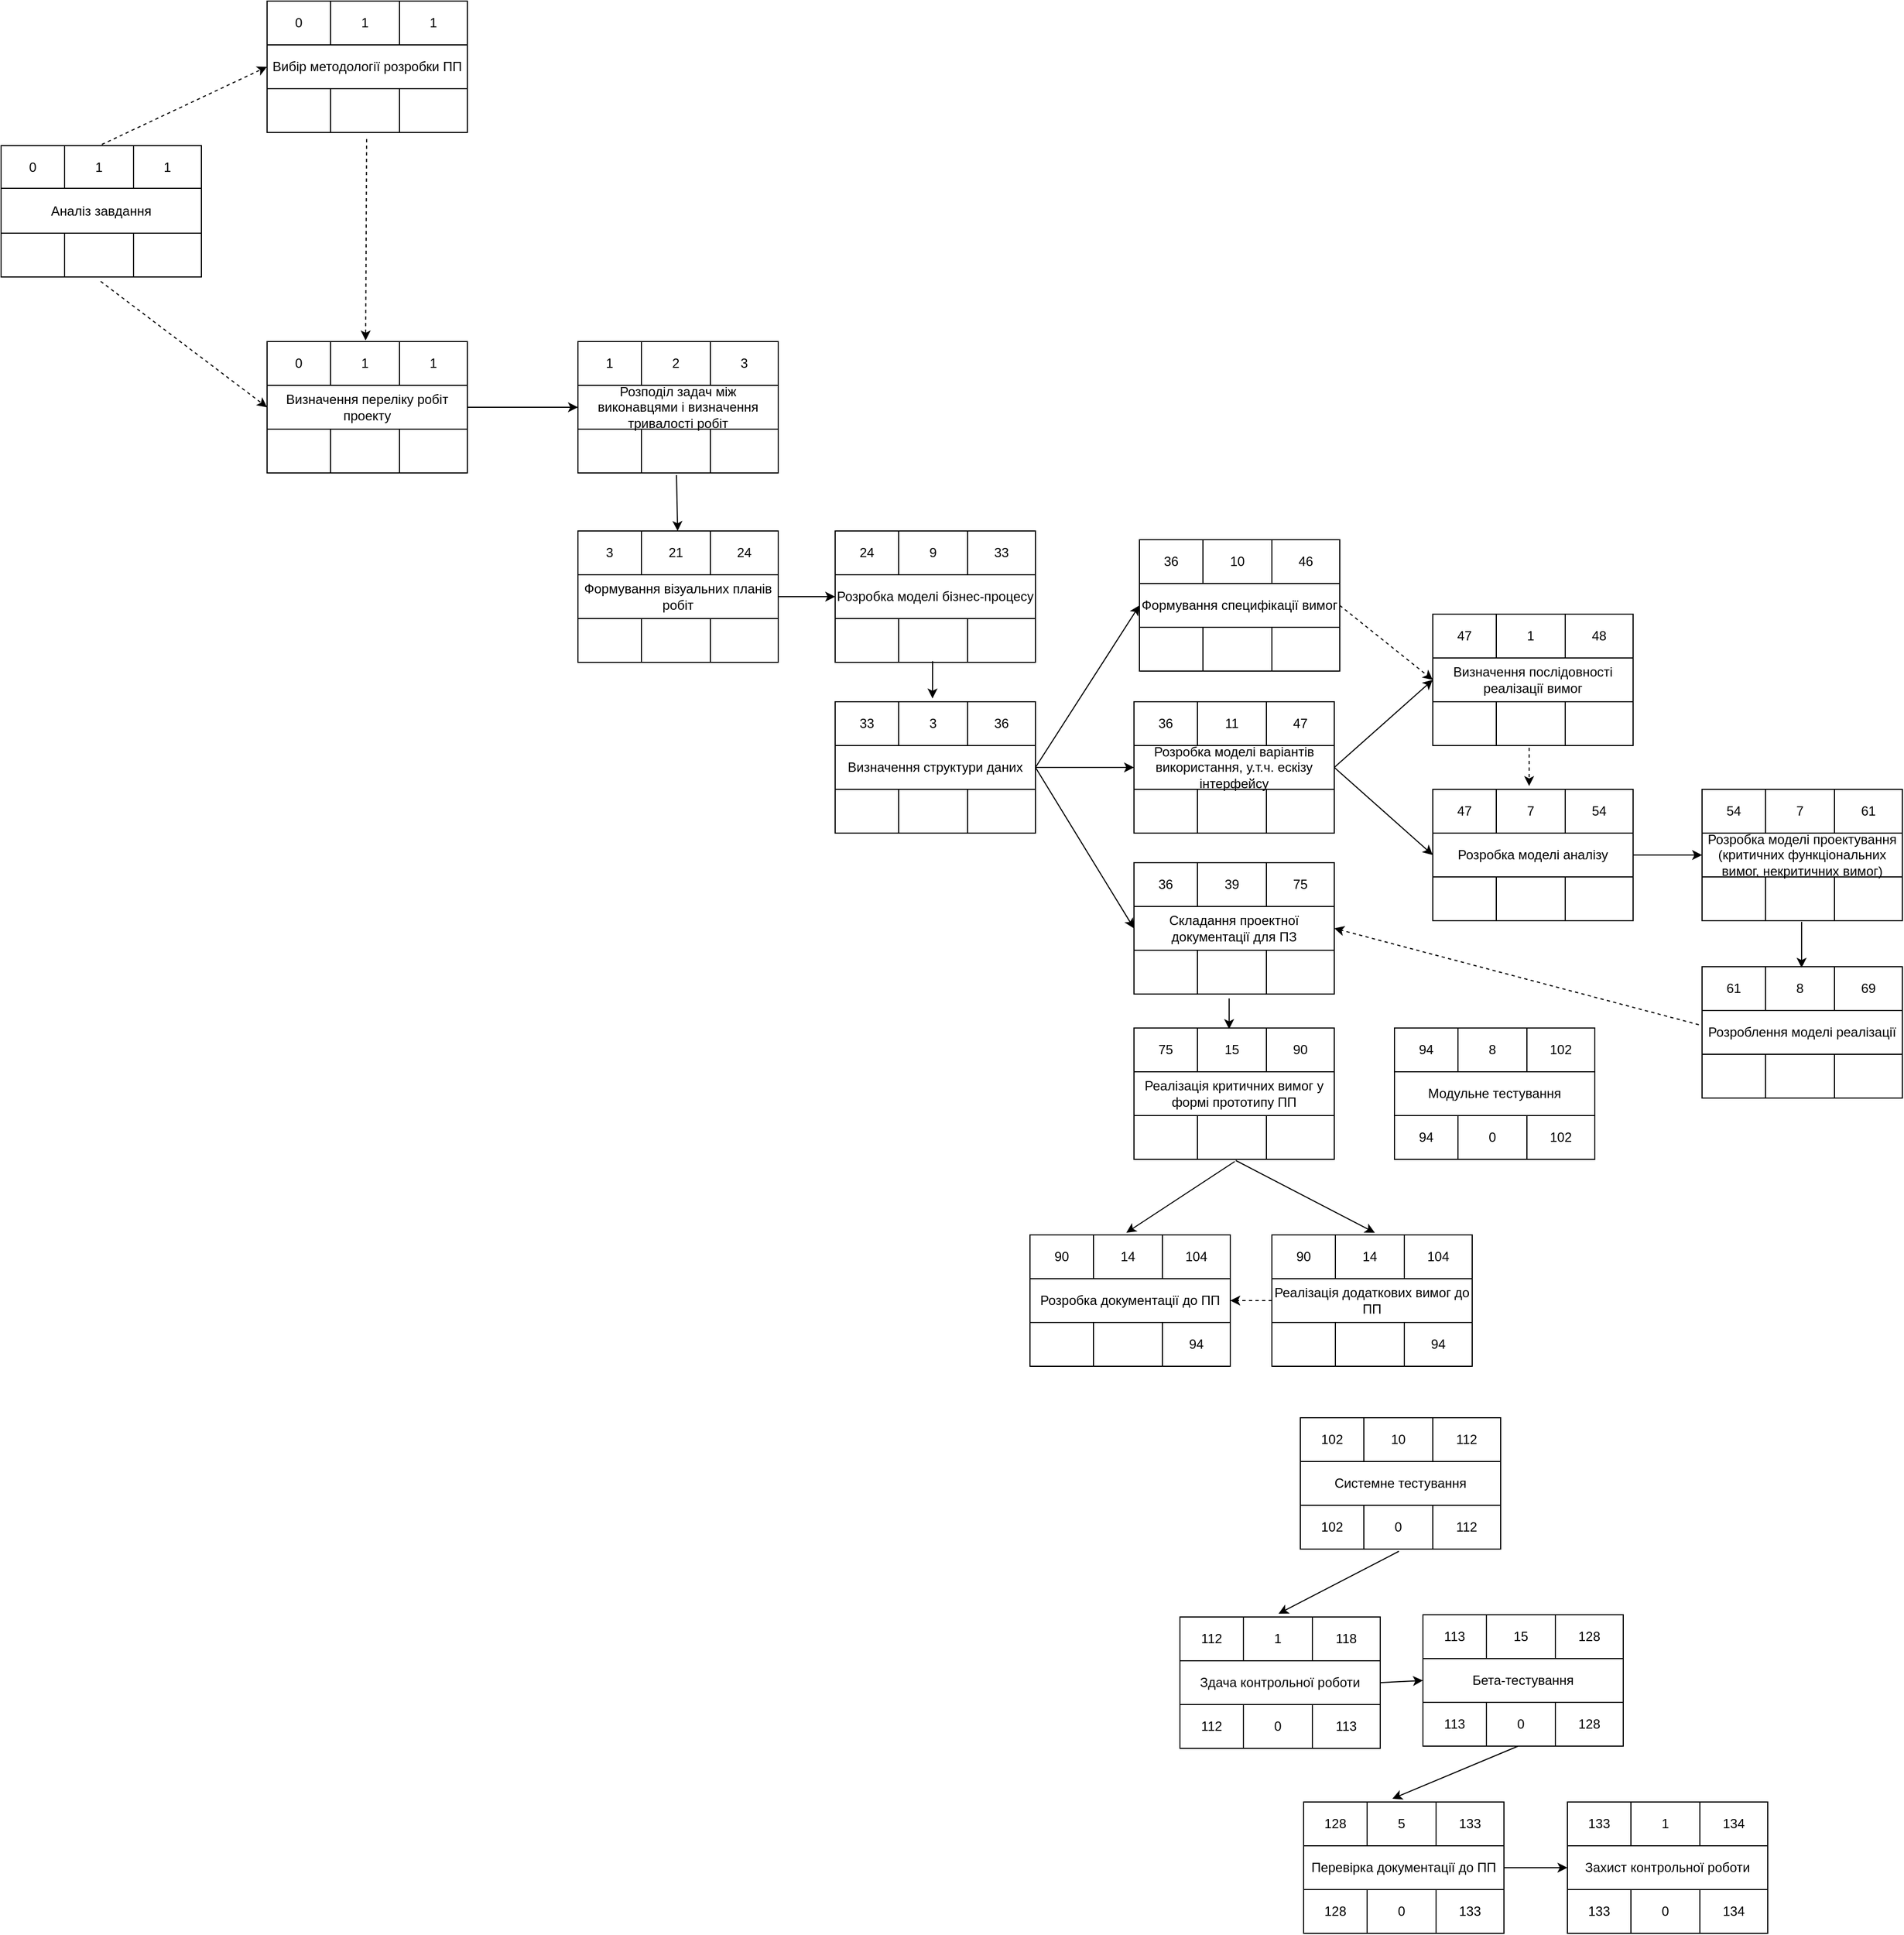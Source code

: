 <mxfile version="14.3.1" type="google"><diagram id="V3bMo3vdDmQTCqSa-lvU" name="Page-1"><mxGraphModel dx="1422" dy="762" grid="0" gridSize="10" guides="1" tooltips="1" connect="1" arrows="1" fold="1" page="0" pageScale="1" pageWidth="827" pageHeight="1169" math="0" shadow="0"><root><mxCell id="0"/><mxCell id="1" parent="0"/><mxCell id="LeDZkpCz5x48fibPuj0r-1" value="" style="shape=table;html=1;whiteSpace=wrap;startSize=0;container=1;collapsible=0;childLayout=tableLayout;fillColor=none;" vertex="1" parent="1"><mxGeometry x="25" y="248" width="183" height="120" as="geometry"/></mxCell><mxCell id="LeDZkpCz5x48fibPuj0r-2" value="" style="shape=partialRectangle;html=1;whiteSpace=wrap;collapsible=0;dropTarget=0;pointerEvents=0;fillColor=none;top=0;left=0;bottom=0;right=0;points=[[0,0.5],[1,0.5]];portConstraint=eastwest;" vertex="1" parent="LeDZkpCz5x48fibPuj0r-1"><mxGeometry width="183" height="40" as="geometry"/></mxCell><mxCell id="LeDZkpCz5x48fibPuj0r-3" value="0" style="shape=partialRectangle;html=1;whiteSpace=wrap;connectable=0;fillColor=none;top=0;left=0;bottom=0;right=0;overflow=hidden;" vertex="1" parent="LeDZkpCz5x48fibPuj0r-2"><mxGeometry width="58" height="40" as="geometry"/></mxCell><mxCell id="LeDZkpCz5x48fibPuj0r-4" value="1" style="shape=partialRectangle;html=1;whiteSpace=wrap;connectable=0;fillColor=none;top=0;left=0;bottom=0;right=0;overflow=hidden;" vertex="1" parent="LeDZkpCz5x48fibPuj0r-2"><mxGeometry x="58" width="63" height="40" as="geometry"/></mxCell><mxCell id="LeDZkpCz5x48fibPuj0r-5" value="1" style="shape=partialRectangle;html=1;whiteSpace=wrap;connectable=0;fillColor=none;top=0;left=0;bottom=0;right=0;overflow=hidden;" vertex="1" parent="LeDZkpCz5x48fibPuj0r-2"><mxGeometry x="121" width="62" height="40" as="geometry"/></mxCell><mxCell id="LeDZkpCz5x48fibPuj0r-10" value="" style="shape=partialRectangle;html=1;whiteSpace=wrap;collapsible=0;dropTarget=0;pointerEvents=0;fillColor=none;top=0;left=0;bottom=0;right=0;points=[[0,0.5],[1,0.5]];portConstraint=eastwest;" vertex="1" parent="LeDZkpCz5x48fibPuj0r-1"><mxGeometry y="40" width="183" height="40" as="geometry"/></mxCell><mxCell id="LeDZkpCz5x48fibPuj0r-11" value="" style="shape=partialRectangle;html=1;whiteSpace=wrap;connectable=0;fillColor=none;top=0;left=0;bottom=0;right=0;overflow=hidden;" vertex="1" parent="LeDZkpCz5x48fibPuj0r-10"><mxGeometry width="58" height="40" as="geometry"/></mxCell><mxCell id="LeDZkpCz5x48fibPuj0r-12" value="" style="shape=partialRectangle;html=1;whiteSpace=wrap;connectable=0;top=0;left=0;bottom=0;right=0;overflow=hidden;" vertex="1" parent="LeDZkpCz5x48fibPuj0r-10"><mxGeometry x="58" width="63" height="40" as="geometry"/></mxCell><mxCell id="LeDZkpCz5x48fibPuj0r-13" value="" style="shape=partialRectangle;html=1;whiteSpace=wrap;connectable=0;fillColor=none;top=0;left=0;bottom=0;right=0;overflow=hidden;" vertex="1" parent="LeDZkpCz5x48fibPuj0r-10"><mxGeometry x="121" width="62" height="40" as="geometry"/></mxCell><mxCell id="LeDZkpCz5x48fibPuj0r-6" value="" style="shape=partialRectangle;html=1;whiteSpace=wrap;collapsible=0;dropTarget=0;pointerEvents=0;fillColor=none;top=0;left=0;bottom=0;right=0;points=[[0,0.5],[1,0.5]];portConstraint=eastwest;" vertex="1" parent="LeDZkpCz5x48fibPuj0r-1"><mxGeometry y="80" width="183" height="40" as="geometry"/></mxCell><mxCell id="LeDZkpCz5x48fibPuj0r-7" value="" style="shape=partialRectangle;html=1;whiteSpace=wrap;connectable=0;fillColor=none;top=0;left=0;bottom=0;right=0;overflow=hidden;" vertex="1" parent="LeDZkpCz5x48fibPuj0r-6"><mxGeometry width="58" height="40" as="geometry"/></mxCell><mxCell id="LeDZkpCz5x48fibPuj0r-8" value="" style="shape=partialRectangle;html=1;whiteSpace=wrap;connectable=0;fillColor=none;top=0;left=0;bottom=0;right=0;overflow=hidden;" vertex="1" parent="LeDZkpCz5x48fibPuj0r-6"><mxGeometry x="58" width="63" height="40" as="geometry"/></mxCell><mxCell id="LeDZkpCz5x48fibPuj0r-9" value="" style="shape=partialRectangle;html=1;whiteSpace=wrap;connectable=0;fillColor=none;top=0;left=0;bottom=0;right=0;overflow=hidden;" vertex="1" parent="LeDZkpCz5x48fibPuj0r-6"><mxGeometry x="121" width="62" height="40" as="geometry"/></mxCell><mxCell id="LeDZkpCz5x48fibPuj0r-14" value="Аналіз завдання" style="rounded=0;whiteSpace=wrap;html=1;strokeColor=#000000;" vertex="1" parent="1"><mxGeometry x="25" y="287" width="183" height="41" as="geometry"/></mxCell><mxCell id="LeDZkpCz5x48fibPuj0r-15" value="" style="shape=table;html=1;whiteSpace=wrap;startSize=0;container=1;collapsible=0;childLayout=tableLayout;fillColor=none;" vertex="1" parent="1"><mxGeometry x="268" y="116" width="183" height="120" as="geometry"/></mxCell><mxCell id="LeDZkpCz5x48fibPuj0r-16" value="" style="shape=partialRectangle;html=1;whiteSpace=wrap;collapsible=0;dropTarget=0;pointerEvents=0;fillColor=none;top=0;left=0;bottom=0;right=0;points=[[0,0.5],[1,0.5]];portConstraint=eastwest;" vertex="1" parent="LeDZkpCz5x48fibPuj0r-15"><mxGeometry width="183" height="40" as="geometry"/></mxCell><mxCell id="LeDZkpCz5x48fibPuj0r-17" value="0" style="shape=partialRectangle;html=1;whiteSpace=wrap;connectable=0;fillColor=none;top=0;left=0;bottom=0;right=0;overflow=hidden;" vertex="1" parent="LeDZkpCz5x48fibPuj0r-16"><mxGeometry width="58" height="40" as="geometry"/></mxCell><mxCell id="LeDZkpCz5x48fibPuj0r-18" value="1" style="shape=partialRectangle;html=1;whiteSpace=wrap;connectable=0;fillColor=none;top=0;left=0;bottom=0;right=0;overflow=hidden;" vertex="1" parent="LeDZkpCz5x48fibPuj0r-16"><mxGeometry x="58" width="63" height="40" as="geometry"/></mxCell><mxCell id="LeDZkpCz5x48fibPuj0r-19" value="1" style="shape=partialRectangle;html=1;whiteSpace=wrap;connectable=0;fillColor=none;top=0;left=0;bottom=0;right=0;overflow=hidden;" vertex="1" parent="LeDZkpCz5x48fibPuj0r-16"><mxGeometry x="121" width="62" height="40" as="geometry"/></mxCell><mxCell id="LeDZkpCz5x48fibPuj0r-20" value="" style="shape=partialRectangle;html=1;whiteSpace=wrap;collapsible=0;dropTarget=0;pointerEvents=0;fillColor=none;top=0;left=0;bottom=0;right=0;points=[[0,0.5],[1,0.5]];portConstraint=eastwest;" vertex="1" parent="LeDZkpCz5x48fibPuj0r-15"><mxGeometry y="40" width="183" height="40" as="geometry"/></mxCell><mxCell id="LeDZkpCz5x48fibPuj0r-21" value="" style="shape=partialRectangle;html=1;whiteSpace=wrap;connectable=0;fillColor=none;top=0;left=0;bottom=0;right=0;overflow=hidden;" vertex="1" parent="LeDZkpCz5x48fibPuj0r-20"><mxGeometry width="58" height="40" as="geometry"/></mxCell><mxCell id="LeDZkpCz5x48fibPuj0r-22" value="" style="shape=partialRectangle;html=1;whiteSpace=wrap;connectable=0;top=0;left=0;bottom=0;right=0;overflow=hidden;" vertex="1" parent="LeDZkpCz5x48fibPuj0r-20"><mxGeometry x="58" width="63" height="40" as="geometry"/></mxCell><mxCell id="LeDZkpCz5x48fibPuj0r-23" value="" style="shape=partialRectangle;html=1;whiteSpace=wrap;connectable=0;fillColor=none;top=0;left=0;bottom=0;right=0;overflow=hidden;" vertex="1" parent="LeDZkpCz5x48fibPuj0r-20"><mxGeometry x="121" width="62" height="40" as="geometry"/></mxCell><mxCell id="LeDZkpCz5x48fibPuj0r-24" value="" style="shape=partialRectangle;html=1;whiteSpace=wrap;collapsible=0;dropTarget=0;pointerEvents=0;fillColor=none;top=0;left=0;bottom=0;right=0;points=[[0,0.5],[1,0.5]];portConstraint=eastwest;" vertex="1" parent="LeDZkpCz5x48fibPuj0r-15"><mxGeometry y="80" width="183" height="40" as="geometry"/></mxCell><mxCell id="LeDZkpCz5x48fibPuj0r-25" value="" style="shape=partialRectangle;html=1;whiteSpace=wrap;connectable=0;fillColor=none;top=0;left=0;bottom=0;right=0;overflow=hidden;" vertex="1" parent="LeDZkpCz5x48fibPuj0r-24"><mxGeometry width="58" height="40" as="geometry"/></mxCell><mxCell id="LeDZkpCz5x48fibPuj0r-26" value="" style="shape=partialRectangle;html=1;whiteSpace=wrap;connectable=0;fillColor=none;top=0;left=0;bottom=0;right=0;overflow=hidden;" vertex="1" parent="LeDZkpCz5x48fibPuj0r-24"><mxGeometry x="58" width="63" height="40" as="geometry"/></mxCell><mxCell id="LeDZkpCz5x48fibPuj0r-27" value="" style="shape=partialRectangle;html=1;whiteSpace=wrap;connectable=0;fillColor=none;top=0;left=0;bottom=0;right=0;overflow=hidden;" vertex="1" parent="LeDZkpCz5x48fibPuj0r-24"><mxGeometry x="121" width="62" height="40" as="geometry"/></mxCell><mxCell id="LeDZkpCz5x48fibPuj0r-28" value="Вибір методології розробки ПП" style="rounded=0;whiteSpace=wrap;html=1;strokeColor=#000000;" vertex="1" parent="1"><mxGeometry x="268" y="156" width="183" height="40" as="geometry"/></mxCell><mxCell id="LeDZkpCz5x48fibPuj0r-29" value="" style="shape=table;html=1;whiteSpace=wrap;startSize=0;container=1;collapsible=0;childLayout=tableLayout;fillColor=none;" vertex="1" parent="1"><mxGeometry x="268" y="427" width="183" height="120" as="geometry"/></mxCell><mxCell id="LeDZkpCz5x48fibPuj0r-30" value="" style="shape=partialRectangle;html=1;whiteSpace=wrap;collapsible=0;dropTarget=0;pointerEvents=0;fillColor=none;top=0;left=0;bottom=0;right=0;points=[[0,0.5],[1,0.5]];portConstraint=eastwest;" vertex="1" parent="LeDZkpCz5x48fibPuj0r-29"><mxGeometry width="183" height="40" as="geometry"/></mxCell><mxCell id="LeDZkpCz5x48fibPuj0r-31" value="0" style="shape=partialRectangle;html=1;whiteSpace=wrap;connectable=0;fillColor=none;top=0;left=0;bottom=0;right=0;overflow=hidden;" vertex="1" parent="LeDZkpCz5x48fibPuj0r-30"><mxGeometry width="58" height="40" as="geometry"/></mxCell><mxCell id="LeDZkpCz5x48fibPuj0r-32" value="1" style="shape=partialRectangle;html=1;whiteSpace=wrap;connectable=0;fillColor=none;top=0;left=0;bottom=0;right=0;overflow=hidden;" vertex="1" parent="LeDZkpCz5x48fibPuj0r-30"><mxGeometry x="58" width="63" height="40" as="geometry"/></mxCell><mxCell id="LeDZkpCz5x48fibPuj0r-33" value="1" style="shape=partialRectangle;html=1;whiteSpace=wrap;connectable=0;fillColor=none;top=0;left=0;bottom=0;right=0;overflow=hidden;" vertex="1" parent="LeDZkpCz5x48fibPuj0r-30"><mxGeometry x="121" width="62" height="40" as="geometry"/></mxCell><mxCell id="LeDZkpCz5x48fibPuj0r-34" value="" style="shape=partialRectangle;html=1;whiteSpace=wrap;collapsible=0;dropTarget=0;pointerEvents=0;fillColor=none;top=0;left=0;bottom=0;right=0;points=[[0,0.5],[1,0.5]];portConstraint=eastwest;" vertex="1" parent="LeDZkpCz5x48fibPuj0r-29"><mxGeometry y="40" width="183" height="40" as="geometry"/></mxCell><mxCell id="LeDZkpCz5x48fibPuj0r-35" value="" style="shape=partialRectangle;html=1;whiteSpace=wrap;connectable=0;fillColor=none;top=0;left=0;bottom=0;right=0;overflow=hidden;" vertex="1" parent="LeDZkpCz5x48fibPuj0r-34"><mxGeometry width="58" height="40" as="geometry"/></mxCell><mxCell id="LeDZkpCz5x48fibPuj0r-36" value="" style="shape=partialRectangle;html=1;whiteSpace=wrap;connectable=0;top=0;left=0;bottom=0;right=0;overflow=hidden;" vertex="1" parent="LeDZkpCz5x48fibPuj0r-34"><mxGeometry x="58" width="63" height="40" as="geometry"/></mxCell><mxCell id="LeDZkpCz5x48fibPuj0r-37" value="" style="shape=partialRectangle;html=1;whiteSpace=wrap;connectable=0;fillColor=none;top=0;left=0;bottom=0;right=0;overflow=hidden;" vertex="1" parent="LeDZkpCz5x48fibPuj0r-34"><mxGeometry x="121" width="62" height="40" as="geometry"/></mxCell><mxCell id="LeDZkpCz5x48fibPuj0r-38" value="" style="shape=partialRectangle;html=1;whiteSpace=wrap;collapsible=0;dropTarget=0;pointerEvents=0;fillColor=none;top=0;left=0;bottom=0;right=0;points=[[0,0.5],[1,0.5]];portConstraint=eastwest;" vertex="1" parent="LeDZkpCz5x48fibPuj0r-29"><mxGeometry y="80" width="183" height="40" as="geometry"/></mxCell><mxCell id="LeDZkpCz5x48fibPuj0r-39" value="" style="shape=partialRectangle;html=1;whiteSpace=wrap;connectable=0;fillColor=none;top=0;left=0;bottom=0;right=0;overflow=hidden;" vertex="1" parent="LeDZkpCz5x48fibPuj0r-38"><mxGeometry width="58" height="40" as="geometry"/></mxCell><mxCell id="LeDZkpCz5x48fibPuj0r-40" value="" style="shape=partialRectangle;html=1;whiteSpace=wrap;connectable=0;fillColor=none;top=0;left=0;bottom=0;right=0;overflow=hidden;" vertex="1" parent="LeDZkpCz5x48fibPuj0r-38"><mxGeometry x="58" width="63" height="40" as="geometry"/></mxCell><mxCell id="LeDZkpCz5x48fibPuj0r-41" value="" style="shape=partialRectangle;html=1;whiteSpace=wrap;connectable=0;fillColor=none;top=0;left=0;bottom=0;right=0;overflow=hidden;" vertex="1" parent="LeDZkpCz5x48fibPuj0r-38"><mxGeometry x="121" width="62" height="40" as="geometry"/></mxCell><mxCell id="LeDZkpCz5x48fibPuj0r-44" value="&lt;span style=&quot;text-align: left&quot;&gt;Визначення переліку робіт проекту&lt;/span&gt;" style="rounded=0;whiteSpace=wrap;html=1;strokeColor=#000000;" vertex="1" parent="1"><mxGeometry x="268" y="467" width="183" height="40" as="geometry"/></mxCell><mxCell id="LeDZkpCz5x48fibPuj0r-45" value="" style="endArrow=classic;html=1;dashed=1;entryX=0;entryY=0.5;entryDx=0;entryDy=0;exitX=0.503;exitY=-0.025;exitDx=0;exitDy=0;exitPerimeter=0;" edge="1" parent="1" source="LeDZkpCz5x48fibPuj0r-2" target="LeDZkpCz5x48fibPuj0r-20"><mxGeometry width="50" height="50" relative="1" as="geometry"><mxPoint x="119" y="243" as="sourcePoint"/><mxPoint x="204" y="154" as="targetPoint"/></mxGeometry></mxCell><mxCell id="LeDZkpCz5x48fibPuj0r-46" value="" style="endArrow=classic;html=1;dashed=1;entryX=0.492;entryY=-0.025;entryDx=0;entryDy=0;entryPerimeter=0;exitX=0.497;exitY=1.15;exitDx=0;exitDy=0;exitPerimeter=0;" edge="1" parent="1" source="LeDZkpCz5x48fibPuj0r-24" target="LeDZkpCz5x48fibPuj0r-30"><mxGeometry width="50" height="50" relative="1" as="geometry"><mxPoint x="378" y="300" as="sourcePoint"/><mxPoint x="428" y="250" as="targetPoint"/></mxGeometry></mxCell><mxCell id="LeDZkpCz5x48fibPuj0r-47" value="" style="endArrow=classic;html=1;dashed=1;entryX=0;entryY=0.5;entryDx=0;entryDy=0;exitX=0.497;exitY=1.1;exitDx=0;exitDy=0;exitPerimeter=0;" edge="1" parent="1" source="LeDZkpCz5x48fibPuj0r-6" target="LeDZkpCz5x48fibPuj0r-44"><mxGeometry width="50" height="50" relative="1" as="geometry"><mxPoint x="378" y="300" as="sourcePoint"/><mxPoint x="428" y="250" as="targetPoint"/></mxGeometry></mxCell><mxCell id="LeDZkpCz5x48fibPuj0r-48" value="" style="shape=table;html=1;whiteSpace=wrap;startSize=0;container=1;collapsible=0;childLayout=tableLayout;fillColor=none;" vertex="1" parent="1"><mxGeometry x="552" y="427" width="183" height="120" as="geometry"/></mxCell><mxCell id="LeDZkpCz5x48fibPuj0r-49" value="" style="shape=partialRectangle;html=1;whiteSpace=wrap;collapsible=0;dropTarget=0;pointerEvents=0;fillColor=none;top=0;left=0;bottom=0;right=0;points=[[0,0.5],[1,0.5]];portConstraint=eastwest;" vertex="1" parent="LeDZkpCz5x48fibPuj0r-48"><mxGeometry width="183" height="40" as="geometry"/></mxCell><mxCell id="LeDZkpCz5x48fibPuj0r-50" value="1" style="shape=partialRectangle;html=1;whiteSpace=wrap;connectable=0;fillColor=none;top=0;left=0;bottom=0;right=0;overflow=hidden;" vertex="1" parent="LeDZkpCz5x48fibPuj0r-49"><mxGeometry width="58" height="40" as="geometry"/></mxCell><mxCell id="LeDZkpCz5x48fibPuj0r-51" value="2" style="shape=partialRectangle;html=1;whiteSpace=wrap;connectable=0;fillColor=none;top=0;left=0;bottom=0;right=0;overflow=hidden;" vertex="1" parent="LeDZkpCz5x48fibPuj0r-49"><mxGeometry x="58" width="63" height="40" as="geometry"/></mxCell><mxCell id="LeDZkpCz5x48fibPuj0r-52" value="3" style="shape=partialRectangle;html=1;whiteSpace=wrap;connectable=0;fillColor=none;top=0;left=0;bottom=0;right=0;overflow=hidden;" vertex="1" parent="LeDZkpCz5x48fibPuj0r-49"><mxGeometry x="121" width="62" height="40" as="geometry"/></mxCell><mxCell id="LeDZkpCz5x48fibPuj0r-53" value="" style="shape=partialRectangle;html=1;whiteSpace=wrap;collapsible=0;dropTarget=0;pointerEvents=0;fillColor=none;top=0;left=0;bottom=0;right=0;points=[[0,0.5],[1,0.5]];portConstraint=eastwest;" vertex="1" parent="LeDZkpCz5x48fibPuj0r-48"><mxGeometry y="40" width="183" height="40" as="geometry"/></mxCell><mxCell id="LeDZkpCz5x48fibPuj0r-54" value="" style="shape=partialRectangle;html=1;whiteSpace=wrap;connectable=0;fillColor=none;top=0;left=0;bottom=0;right=0;overflow=hidden;" vertex="1" parent="LeDZkpCz5x48fibPuj0r-53"><mxGeometry width="58" height="40" as="geometry"/></mxCell><mxCell id="LeDZkpCz5x48fibPuj0r-55" value="" style="shape=partialRectangle;html=1;whiteSpace=wrap;connectable=0;top=0;left=0;bottom=0;right=0;overflow=hidden;" vertex="1" parent="LeDZkpCz5x48fibPuj0r-53"><mxGeometry x="58" width="63" height="40" as="geometry"/></mxCell><mxCell id="LeDZkpCz5x48fibPuj0r-56" value="" style="shape=partialRectangle;html=1;whiteSpace=wrap;connectable=0;fillColor=none;top=0;left=0;bottom=0;right=0;overflow=hidden;" vertex="1" parent="LeDZkpCz5x48fibPuj0r-53"><mxGeometry x="121" width="62" height="40" as="geometry"/></mxCell><mxCell id="LeDZkpCz5x48fibPuj0r-57" value="" style="shape=partialRectangle;html=1;whiteSpace=wrap;collapsible=0;dropTarget=0;pointerEvents=0;fillColor=none;top=0;left=0;bottom=0;right=0;points=[[0,0.5],[1,0.5]];portConstraint=eastwest;" vertex="1" parent="LeDZkpCz5x48fibPuj0r-48"><mxGeometry y="80" width="183" height="40" as="geometry"/></mxCell><mxCell id="LeDZkpCz5x48fibPuj0r-58" value="" style="shape=partialRectangle;html=1;whiteSpace=wrap;connectable=0;fillColor=none;top=0;left=0;bottom=0;right=0;overflow=hidden;" vertex="1" parent="LeDZkpCz5x48fibPuj0r-57"><mxGeometry width="58" height="40" as="geometry"/></mxCell><mxCell id="LeDZkpCz5x48fibPuj0r-59" value="" style="shape=partialRectangle;html=1;whiteSpace=wrap;connectable=0;fillColor=none;top=0;left=0;bottom=0;right=0;overflow=hidden;" vertex="1" parent="LeDZkpCz5x48fibPuj0r-57"><mxGeometry x="58" width="63" height="40" as="geometry"/></mxCell><mxCell id="LeDZkpCz5x48fibPuj0r-60" value="" style="shape=partialRectangle;html=1;whiteSpace=wrap;connectable=0;fillColor=none;top=0;left=0;bottom=0;right=0;overflow=hidden;" vertex="1" parent="LeDZkpCz5x48fibPuj0r-57"><mxGeometry x="121" width="62" height="40" as="geometry"/></mxCell><mxCell id="LeDZkpCz5x48fibPuj0r-61" value="Розподіл задач між виконавцями і визначення тривалості робіт" style="rounded=0;whiteSpace=wrap;html=1;strokeColor=#000000;align=center;" vertex="1" parent="1"><mxGeometry x="552" y="467" width="183" height="40" as="geometry"/></mxCell><mxCell id="LeDZkpCz5x48fibPuj0r-62" value="" style="shape=table;html=1;whiteSpace=wrap;startSize=0;container=1;collapsible=0;childLayout=tableLayout;fillColor=none;" vertex="1" parent="1"><mxGeometry x="552" y="600" width="183" height="120" as="geometry"/></mxCell><mxCell id="LeDZkpCz5x48fibPuj0r-63" value="" style="shape=partialRectangle;html=1;whiteSpace=wrap;collapsible=0;dropTarget=0;pointerEvents=0;fillColor=none;top=0;left=0;bottom=0;right=0;points=[[0,0.5],[1,0.5]];portConstraint=eastwest;" vertex="1" parent="LeDZkpCz5x48fibPuj0r-62"><mxGeometry width="183" height="40" as="geometry"/></mxCell><mxCell id="LeDZkpCz5x48fibPuj0r-64" value="3" style="shape=partialRectangle;html=1;whiteSpace=wrap;connectable=0;fillColor=none;top=0;left=0;bottom=0;right=0;overflow=hidden;" vertex="1" parent="LeDZkpCz5x48fibPuj0r-63"><mxGeometry width="58" height="40" as="geometry"/></mxCell><mxCell id="LeDZkpCz5x48fibPuj0r-65" value="21" style="shape=partialRectangle;html=1;whiteSpace=wrap;connectable=0;fillColor=none;top=0;left=0;bottom=0;right=0;overflow=hidden;" vertex="1" parent="LeDZkpCz5x48fibPuj0r-63"><mxGeometry x="58" width="63" height="40" as="geometry"/></mxCell><mxCell id="LeDZkpCz5x48fibPuj0r-66" value="24" style="shape=partialRectangle;html=1;whiteSpace=wrap;connectable=0;fillColor=none;top=0;left=0;bottom=0;right=0;overflow=hidden;" vertex="1" parent="LeDZkpCz5x48fibPuj0r-63"><mxGeometry x="121" width="62" height="40" as="geometry"/></mxCell><mxCell id="LeDZkpCz5x48fibPuj0r-67" value="" style="shape=partialRectangle;html=1;whiteSpace=wrap;collapsible=0;dropTarget=0;pointerEvents=0;fillColor=none;top=0;left=0;bottom=0;right=0;points=[[0,0.5],[1,0.5]];portConstraint=eastwest;" vertex="1" parent="LeDZkpCz5x48fibPuj0r-62"><mxGeometry y="40" width="183" height="40" as="geometry"/></mxCell><mxCell id="LeDZkpCz5x48fibPuj0r-68" value="" style="shape=partialRectangle;html=1;whiteSpace=wrap;connectable=0;fillColor=none;top=0;left=0;bottom=0;right=0;overflow=hidden;" vertex="1" parent="LeDZkpCz5x48fibPuj0r-67"><mxGeometry width="58" height="40" as="geometry"/></mxCell><mxCell id="LeDZkpCz5x48fibPuj0r-69" value="" style="shape=partialRectangle;html=1;whiteSpace=wrap;connectable=0;top=0;left=0;bottom=0;right=0;overflow=hidden;" vertex="1" parent="LeDZkpCz5x48fibPuj0r-67"><mxGeometry x="58" width="63" height="40" as="geometry"/></mxCell><mxCell id="LeDZkpCz5x48fibPuj0r-70" value="" style="shape=partialRectangle;html=1;whiteSpace=wrap;connectable=0;fillColor=none;top=0;left=0;bottom=0;right=0;overflow=hidden;" vertex="1" parent="LeDZkpCz5x48fibPuj0r-67"><mxGeometry x="121" width="62" height="40" as="geometry"/></mxCell><mxCell id="LeDZkpCz5x48fibPuj0r-71" value="" style="shape=partialRectangle;html=1;whiteSpace=wrap;collapsible=0;dropTarget=0;pointerEvents=0;fillColor=none;top=0;left=0;bottom=0;right=0;points=[[0,0.5],[1,0.5]];portConstraint=eastwest;" vertex="1" parent="LeDZkpCz5x48fibPuj0r-62"><mxGeometry y="80" width="183" height="40" as="geometry"/></mxCell><mxCell id="LeDZkpCz5x48fibPuj0r-72" value="" style="shape=partialRectangle;html=1;whiteSpace=wrap;connectable=0;fillColor=none;top=0;left=0;bottom=0;right=0;overflow=hidden;" vertex="1" parent="LeDZkpCz5x48fibPuj0r-71"><mxGeometry width="58" height="40" as="geometry"/></mxCell><mxCell id="LeDZkpCz5x48fibPuj0r-73" value="" style="shape=partialRectangle;html=1;whiteSpace=wrap;connectable=0;fillColor=none;top=0;left=0;bottom=0;right=0;overflow=hidden;" vertex="1" parent="LeDZkpCz5x48fibPuj0r-71"><mxGeometry x="58" width="63" height="40" as="geometry"/></mxCell><mxCell id="LeDZkpCz5x48fibPuj0r-74" value="" style="shape=partialRectangle;html=1;whiteSpace=wrap;connectable=0;fillColor=none;top=0;left=0;bottom=0;right=0;overflow=hidden;" vertex="1" parent="LeDZkpCz5x48fibPuj0r-71"><mxGeometry x="121" width="62" height="40" as="geometry"/></mxCell><mxCell id="LeDZkpCz5x48fibPuj0r-75" value="&lt;div&gt;Формування візуальних планів робіт&lt;br&gt;&lt;/div&gt;" style="rounded=0;whiteSpace=wrap;html=1;strokeColor=#000000;" vertex="1" parent="1"><mxGeometry x="552" y="640" width="183" height="40" as="geometry"/></mxCell><mxCell id="LeDZkpCz5x48fibPuj0r-76" value="" style="endArrow=classic;html=1;entryX=0;entryY=0.5;entryDx=0;entryDy=0;exitX=1;exitY=0.5;exitDx=0;exitDy=0;" edge="1" parent="1" source="LeDZkpCz5x48fibPuj0r-34" target="LeDZkpCz5x48fibPuj0r-53"><mxGeometry width="50" height="50" relative="1" as="geometry"><mxPoint x="451" y="608" as="sourcePoint"/><mxPoint x="501" y="558" as="targetPoint"/></mxGeometry></mxCell><mxCell id="LeDZkpCz5x48fibPuj0r-77" value="" style="endArrow=classic;html=1;exitX=0.492;exitY=1.05;exitDx=0;exitDy=0;exitPerimeter=0;" edge="1" parent="1" source="LeDZkpCz5x48fibPuj0r-57" target="LeDZkpCz5x48fibPuj0r-63"><mxGeometry width="50" height="50" relative="1" as="geometry"><mxPoint x="391" y="652" as="sourcePoint"/><mxPoint x="391" y="691" as="targetPoint"/></mxGeometry></mxCell><mxCell id="LeDZkpCz5x48fibPuj0r-78" value="" style="shape=table;html=1;whiteSpace=wrap;startSize=0;container=1;collapsible=0;childLayout=tableLayout;fillColor=none;" vertex="1" parent="1"><mxGeometry x="787" y="600" width="183" height="120" as="geometry"/></mxCell><mxCell id="LeDZkpCz5x48fibPuj0r-79" value="" style="shape=partialRectangle;html=1;whiteSpace=wrap;collapsible=0;dropTarget=0;pointerEvents=0;fillColor=none;top=0;left=0;bottom=0;right=0;points=[[0,0.5],[1,0.5]];portConstraint=eastwest;" vertex="1" parent="LeDZkpCz5x48fibPuj0r-78"><mxGeometry width="183" height="40" as="geometry"/></mxCell><mxCell id="LeDZkpCz5x48fibPuj0r-80" value="24" style="shape=partialRectangle;html=1;whiteSpace=wrap;connectable=0;fillColor=none;top=0;left=0;bottom=0;right=0;overflow=hidden;" vertex="1" parent="LeDZkpCz5x48fibPuj0r-79"><mxGeometry width="58" height="40" as="geometry"/></mxCell><mxCell id="LeDZkpCz5x48fibPuj0r-81" value="9" style="shape=partialRectangle;html=1;whiteSpace=wrap;connectable=0;fillColor=none;top=0;left=0;bottom=0;right=0;overflow=hidden;" vertex="1" parent="LeDZkpCz5x48fibPuj0r-79"><mxGeometry x="58" width="63" height="40" as="geometry"/></mxCell><mxCell id="LeDZkpCz5x48fibPuj0r-82" value="33" style="shape=partialRectangle;html=1;whiteSpace=wrap;connectable=0;fillColor=none;top=0;left=0;bottom=0;right=0;overflow=hidden;" vertex="1" parent="LeDZkpCz5x48fibPuj0r-79"><mxGeometry x="121" width="62" height="40" as="geometry"/></mxCell><mxCell id="LeDZkpCz5x48fibPuj0r-83" value="" style="shape=partialRectangle;html=1;whiteSpace=wrap;collapsible=0;dropTarget=0;pointerEvents=0;fillColor=none;top=0;left=0;bottom=0;right=0;points=[[0,0.5],[1,0.5]];portConstraint=eastwest;" vertex="1" parent="LeDZkpCz5x48fibPuj0r-78"><mxGeometry y="40" width="183" height="40" as="geometry"/></mxCell><mxCell id="LeDZkpCz5x48fibPuj0r-84" value="" style="shape=partialRectangle;html=1;whiteSpace=wrap;connectable=0;fillColor=none;top=0;left=0;bottom=0;right=0;overflow=hidden;" vertex="1" parent="LeDZkpCz5x48fibPuj0r-83"><mxGeometry width="58" height="40" as="geometry"/></mxCell><mxCell id="LeDZkpCz5x48fibPuj0r-85" value="" style="shape=partialRectangle;html=1;whiteSpace=wrap;connectable=0;top=0;left=0;bottom=0;right=0;overflow=hidden;" vertex="1" parent="LeDZkpCz5x48fibPuj0r-83"><mxGeometry x="58" width="63" height="40" as="geometry"/></mxCell><mxCell id="LeDZkpCz5x48fibPuj0r-86" value="" style="shape=partialRectangle;html=1;whiteSpace=wrap;connectable=0;fillColor=none;top=0;left=0;bottom=0;right=0;overflow=hidden;" vertex="1" parent="LeDZkpCz5x48fibPuj0r-83"><mxGeometry x="121" width="62" height="40" as="geometry"/></mxCell><mxCell id="LeDZkpCz5x48fibPuj0r-87" value="" style="shape=partialRectangle;html=1;whiteSpace=wrap;collapsible=0;dropTarget=0;pointerEvents=0;fillColor=none;top=0;left=0;bottom=0;right=0;points=[[0,0.5],[1,0.5]];portConstraint=eastwest;" vertex="1" parent="LeDZkpCz5x48fibPuj0r-78"><mxGeometry y="80" width="183" height="40" as="geometry"/></mxCell><mxCell id="LeDZkpCz5x48fibPuj0r-88" value="" style="shape=partialRectangle;html=1;whiteSpace=wrap;connectable=0;fillColor=none;top=0;left=0;bottom=0;right=0;overflow=hidden;" vertex="1" parent="LeDZkpCz5x48fibPuj0r-87"><mxGeometry width="58" height="40" as="geometry"/></mxCell><mxCell id="LeDZkpCz5x48fibPuj0r-89" value="" style="shape=partialRectangle;html=1;whiteSpace=wrap;connectable=0;fillColor=none;top=0;left=0;bottom=0;right=0;overflow=hidden;" vertex="1" parent="LeDZkpCz5x48fibPuj0r-87"><mxGeometry x="58" width="63" height="40" as="geometry"/></mxCell><mxCell id="LeDZkpCz5x48fibPuj0r-90" value="" style="shape=partialRectangle;html=1;whiteSpace=wrap;connectable=0;fillColor=none;top=0;left=0;bottom=0;right=0;overflow=hidden;" vertex="1" parent="LeDZkpCz5x48fibPuj0r-87"><mxGeometry x="121" width="62" height="40" as="geometry"/></mxCell><mxCell id="LeDZkpCz5x48fibPuj0r-91" value="Розробка моделі бізнес-процесу" style="rounded=0;whiteSpace=wrap;html=1;strokeColor=#000000;" vertex="1" parent="1"><mxGeometry x="787" y="640" width="183" height="40" as="geometry"/></mxCell><mxCell id="LeDZkpCz5x48fibPuj0r-92" value="" style="endArrow=classic;html=1;entryX=0;entryY=0.5;entryDx=0;entryDy=0;exitX=1;exitY=0.5;exitDx=0;exitDy=0;" edge="1" parent="1" source="LeDZkpCz5x48fibPuj0r-75" target="LeDZkpCz5x48fibPuj0r-83"><mxGeometry width="50" height="50" relative="1" as="geometry"><mxPoint x="670" y="845" as="sourcePoint"/><mxPoint x="720" y="795" as="targetPoint"/></mxGeometry></mxCell><mxCell id="LeDZkpCz5x48fibPuj0r-93" value="" style="shape=table;html=1;whiteSpace=wrap;startSize=0;container=1;collapsible=0;childLayout=tableLayout;fillColor=none;" vertex="1" parent="1"><mxGeometry x="787" y="756" width="183" height="120" as="geometry"/></mxCell><mxCell id="LeDZkpCz5x48fibPuj0r-94" value="" style="shape=partialRectangle;html=1;whiteSpace=wrap;collapsible=0;dropTarget=0;pointerEvents=0;fillColor=none;top=0;left=0;bottom=0;right=0;points=[[0,0.5],[1,0.5]];portConstraint=eastwest;" vertex="1" parent="LeDZkpCz5x48fibPuj0r-93"><mxGeometry width="183" height="40" as="geometry"/></mxCell><mxCell id="LeDZkpCz5x48fibPuj0r-95" value="33" style="shape=partialRectangle;html=1;whiteSpace=wrap;connectable=0;fillColor=none;top=0;left=0;bottom=0;right=0;overflow=hidden;" vertex="1" parent="LeDZkpCz5x48fibPuj0r-94"><mxGeometry width="58" height="40" as="geometry"/></mxCell><mxCell id="LeDZkpCz5x48fibPuj0r-96" value="3" style="shape=partialRectangle;html=1;whiteSpace=wrap;connectable=0;fillColor=none;top=0;left=0;bottom=0;right=0;overflow=hidden;" vertex="1" parent="LeDZkpCz5x48fibPuj0r-94"><mxGeometry x="58" width="63" height="40" as="geometry"/></mxCell><mxCell id="LeDZkpCz5x48fibPuj0r-97" value="36" style="shape=partialRectangle;html=1;whiteSpace=wrap;connectable=0;fillColor=none;top=0;left=0;bottom=0;right=0;overflow=hidden;" vertex="1" parent="LeDZkpCz5x48fibPuj0r-94"><mxGeometry x="121" width="62" height="40" as="geometry"/></mxCell><mxCell id="LeDZkpCz5x48fibPuj0r-98" value="" style="shape=partialRectangle;html=1;whiteSpace=wrap;collapsible=0;dropTarget=0;pointerEvents=0;fillColor=none;top=0;left=0;bottom=0;right=0;points=[[0,0.5],[1,0.5]];portConstraint=eastwest;" vertex="1" parent="LeDZkpCz5x48fibPuj0r-93"><mxGeometry y="40" width="183" height="40" as="geometry"/></mxCell><mxCell id="LeDZkpCz5x48fibPuj0r-99" value="" style="shape=partialRectangle;html=1;whiteSpace=wrap;connectable=0;fillColor=none;top=0;left=0;bottom=0;right=0;overflow=hidden;" vertex="1" parent="LeDZkpCz5x48fibPuj0r-98"><mxGeometry width="58" height="40" as="geometry"/></mxCell><mxCell id="LeDZkpCz5x48fibPuj0r-100" value="" style="shape=partialRectangle;html=1;whiteSpace=wrap;connectable=0;top=0;left=0;bottom=0;right=0;overflow=hidden;" vertex="1" parent="LeDZkpCz5x48fibPuj0r-98"><mxGeometry x="58" width="63" height="40" as="geometry"/></mxCell><mxCell id="LeDZkpCz5x48fibPuj0r-101" value="" style="shape=partialRectangle;html=1;whiteSpace=wrap;connectable=0;fillColor=none;top=0;left=0;bottom=0;right=0;overflow=hidden;" vertex="1" parent="LeDZkpCz5x48fibPuj0r-98"><mxGeometry x="121" width="62" height="40" as="geometry"/></mxCell><mxCell id="LeDZkpCz5x48fibPuj0r-102" value="" style="shape=partialRectangle;html=1;whiteSpace=wrap;collapsible=0;dropTarget=0;pointerEvents=0;fillColor=none;top=0;left=0;bottom=0;right=0;points=[[0,0.5],[1,0.5]];portConstraint=eastwest;" vertex="1" parent="LeDZkpCz5x48fibPuj0r-93"><mxGeometry y="80" width="183" height="40" as="geometry"/></mxCell><mxCell id="LeDZkpCz5x48fibPuj0r-103" value="" style="shape=partialRectangle;html=1;whiteSpace=wrap;connectable=0;fillColor=none;top=0;left=0;bottom=0;right=0;overflow=hidden;" vertex="1" parent="LeDZkpCz5x48fibPuj0r-102"><mxGeometry width="58" height="40" as="geometry"/></mxCell><mxCell id="LeDZkpCz5x48fibPuj0r-104" value="" style="shape=partialRectangle;html=1;whiteSpace=wrap;connectable=0;fillColor=none;top=0;left=0;bottom=0;right=0;overflow=hidden;" vertex="1" parent="LeDZkpCz5x48fibPuj0r-102"><mxGeometry x="58" width="63" height="40" as="geometry"/></mxCell><mxCell id="LeDZkpCz5x48fibPuj0r-105" value="" style="shape=partialRectangle;html=1;whiteSpace=wrap;connectable=0;fillColor=none;top=0;left=0;bottom=0;right=0;overflow=hidden;" vertex="1" parent="LeDZkpCz5x48fibPuj0r-102"><mxGeometry x="121" width="62" height="40" as="geometry"/></mxCell><mxCell id="LeDZkpCz5x48fibPuj0r-106" value="Визначення структури даних" style="rounded=0;whiteSpace=wrap;html=1;strokeColor=#000000;" vertex="1" parent="1"><mxGeometry x="787" y="796" width="183" height="40" as="geometry"/></mxCell><mxCell id="LeDZkpCz5x48fibPuj0r-107" value="" style="endArrow=classic;html=1;entryX=0.486;entryY=-0.075;entryDx=0;entryDy=0;entryPerimeter=0;" edge="1" parent="1" target="LeDZkpCz5x48fibPuj0r-94"><mxGeometry width="50" height="50" relative="1" as="geometry"><mxPoint x="876" y="719" as="sourcePoint"/><mxPoint x="697" y="543" as="targetPoint"/></mxGeometry></mxCell><mxCell id="LeDZkpCz5x48fibPuj0r-108" value="" style="shape=table;html=1;whiteSpace=wrap;startSize=0;container=1;collapsible=0;childLayout=tableLayout;fillColor=none;" vertex="1" parent="1"><mxGeometry x="1065" y="608" width="183" height="120" as="geometry"/></mxCell><mxCell id="LeDZkpCz5x48fibPuj0r-109" value="" style="shape=partialRectangle;html=1;whiteSpace=wrap;collapsible=0;dropTarget=0;pointerEvents=0;fillColor=none;top=0;left=0;bottom=0;right=0;points=[[0,0.5],[1,0.5]];portConstraint=eastwest;" vertex="1" parent="LeDZkpCz5x48fibPuj0r-108"><mxGeometry width="183" height="40" as="geometry"/></mxCell><mxCell id="LeDZkpCz5x48fibPuj0r-110" value="36" style="shape=partialRectangle;html=1;whiteSpace=wrap;connectable=0;fillColor=none;top=0;left=0;bottom=0;right=0;overflow=hidden;" vertex="1" parent="LeDZkpCz5x48fibPuj0r-109"><mxGeometry width="58" height="40" as="geometry"/></mxCell><mxCell id="LeDZkpCz5x48fibPuj0r-111" value="10" style="shape=partialRectangle;html=1;whiteSpace=wrap;connectable=0;fillColor=none;top=0;left=0;bottom=0;right=0;overflow=hidden;" vertex="1" parent="LeDZkpCz5x48fibPuj0r-109"><mxGeometry x="58" width="63" height="40" as="geometry"/></mxCell><mxCell id="LeDZkpCz5x48fibPuj0r-112" value="46" style="shape=partialRectangle;html=1;whiteSpace=wrap;connectable=0;fillColor=none;top=0;left=0;bottom=0;right=0;overflow=hidden;" vertex="1" parent="LeDZkpCz5x48fibPuj0r-109"><mxGeometry x="121" width="62" height="40" as="geometry"/></mxCell><mxCell id="LeDZkpCz5x48fibPuj0r-113" value="" style="shape=partialRectangle;html=1;whiteSpace=wrap;collapsible=0;dropTarget=0;pointerEvents=0;fillColor=none;top=0;left=0;bottom=0;right=0;points=[[0,0.5],[1,0.5]];portConstraint=eastwest;" vertex="1" parent="LeDZkpCz5x48fibPuj0r-108"><mxGeometry y="40" width="183" height="40" as="geometry"/></mxCell><mxCell id="LeDZkpCz5x48fibPuj0r-114" value="" style="shape=partialRectangle;html=1;whiteSpace=wrap;connectable=0;fillColor=none;top=0;left=0;bottom=0;right=0;overflow=hidden;" vertex="1" parent="LeDZkpCz5x48fibPuj0r-113"><mxGeometry width="58" height="40" as="geometry"/></mxCell><mxCell id="LeDZkpCz5x48fibPuj0r-115" value="" style="shape=partialRectangle;html=1;whiteSpace=wrap;connectable=0;top=0;left=0;bottom=0;right=0;overflow=hidden;" vertex="1" parent="LeDZkpCz5x48fibPuj0r-113"><mxGeometry x="58" width="63" height="40" as="geometry"/></mxCell><mxCell id="LeDZkpCz5x48fibPuj0r-116" value="" style="shape=partialRectangle;html=1;whiteSpace=wrap;connectable=0;fillColor=none;top=0;left=0;bottom=0;right=0;overflow=hidden;" vertex="1" parent="LeDZkpCz5x48fibPuj0r-113"><mxGeometry x="121" width="62" height="40" as="geometry"/></mxCell><mxCell id="LeDZkpCz5x48fibPuj0r-117" value="" style="shape=partialRectangle;html=1;whiteSpace=wrap;collapsible=0;dropTarget=0;pointerEvents=0;fillColor=none;top=0;left=0;bottom=0;right=0;points=[[0,0.5],[1,0.5]];portConstraint=eastwest;" vertex="1" parent="LeDZkpCz5x48fibPuj0r-108"><mxGeometry y="80" width="183" height="40" as="geometry"/></mxCell><mxCell id="LeDZkpCz5x48fibPuj0r-118" value="" style="shape=partialRectangle;html=1;whiteSpace=wrap;connectable=0;fillColor=none;top=0;left=0;bottom=0;right=0;overflow=hidden;" vertex="1" parent="LeDZkpCz5x48fibPuj0r-117"><mxGeometry width="58" height="40" as="geometry"/></mxCell><mxCell id="LeDZkpCz5x48fibPuj0r-119" value="" style="shape=partialRectangle;html=1;whiteSpace=wrap;connectable=0;fillColor=none;top=0;left=0;bottom=0;right=0;overflow=hidden;" vertex="1" parent="LeDZkpCz5x48fibPuj0r-117"><mxGeometry x="58" width="63" height="40" as="geometry"/></mxCell><mxCell id="LeDZkpCz5x48fibPuj0r-120" value="" style="shape=partialRectangle;html=1;whiteSpace=wrap;connectable=0;fillColor=none;top=0;left=0;bottom=0;right=0;overflow=hidden;" vertex="1" parent="LeDZkpCz5x48fibPuj0r-117"><mxGeometry x="121" width="62" height="40" as="geometry"/></mxCell><mxCell id="LeDZkpCz5x48fibPuj0r-121" value="Формування специфікації вимог" style="rounded=0;whiteSpace=wrap;html=1;strokeColor=#000000;" vertex="1" parent="1"><mxGeometry x="1065" y="648" width="183" height="40" as="geometry"/></mxCell><mxCell id="LeDZkpCz5x48fibPuj0r-122" value="" style="endArrow=classic;html=1;entryX=0;entryY=0.5;entryDx=0;entryDy=0;exitX=1;exitY=0.5;exitDx=0;exitDy=0;" edge="1" parent="1" source="LeDZkpCz5x48fibPuj0r-106" target="LeDZkpCz5x48fibPuj0r-121"><mxGeometry width="50" height="50" relative="1" as="geometry"><mxPoint x="987.06" y="950" as="sourcePoint"/><mxPoint x="986.998" y="984" as="targetPoint"/></mxGeometry></mxCell><mxCell id="LeDZkpCz5x48fibPuj0r-123" value="" style="shape=table;html=1;whiteSpace=wrap;startSize=0;container=1;collapsible=0;childLayout=tableLayout;fillColor=none;" vertex="1" parent="1"><mxGeometry x="1060" y="756" width="183" height="120" as="geometry"/></mxCell><mxCell id="LeDZkpCz5x48fibPuj0r-124" value="" style="shape=partialRectangle;html=1;whiteSpace=wrap;collapsible=0;dropTarget=0;pointerEvents=0;fillColor=none;top=0;left=0;bottom=0;right=0;points=[[0,0.5],[1,0.5]];portConstraint=eastwest;" vertex="1" parent="LeDZkpCz5x48fibPuj0r-123"><mxGeometry width="183" height="40" as="geometry"/></mxCell><mxCell id="LeDZkpCz5x48fibPuj0r-125" value="36" style="shape=partialRectangle;html=1;whiteSpace=wrap;connectable=0;fillColor=none;top=0;left=0;bottom=0;right=0;overflow=hidden;" vertex="1" parent="LeDZkpCz5x48fibPuj0r-124"><mxGeometry width="58" height="40" as="geometry"/></mxCell><mxCell id="LeDZkpCz5x48fibPuj0r-126" value="11" style="shape=partialRectangle;html=1;whiteSpace=wrap;connectable=0;fillColor=none;top=0;left=0;bottom=0;right=0;overflow=hidden;" vertex="1" parent="LeDZkpCz5x48fibPuj0r-124"><mxGeometry x="58" width="63" height="40" as="geometry"/></mxCell><mxCell id="LeDZkpCz5x48fibPuj0r-127" value="47" style="shape=partialRectangle;html=1;whiteSpace=wrap;connectable=0;fillColor=none;top=0;left=0;bottom=0;right=0;overflow=hidden;" vertex="1" parent="LeDZkpCz5x48fibPuj0r-124"><mxGeometry x="121" width="62" height="40" as="geometry"/></mxCell><mxCell id="LeDZkpCz5x48fibPuj0r-128" value="" style="shape=partialRectangle;html=1;whiteSpace=wrap;collapsible=0;dropTarget=0;pointerEvents=0;fillColor=none;top=0;left=0;bottom=0;right=0;points=[[0,0.5],[1,0.5]];portConstraint=eastwest;" vertex="1" parent="LeDZkpCz5x48fibPuj0r-123"><mxGeometry y="40" width="183" height="40" as="geometry"/></mxCell><mxCell id="LeDZkpCz5x48fibPuj0r-129" value="" style="shape=partialRectangle;html=1;whiteSpace=wrap;connectable=0;fillColor=none;top=0;left=0;bottom=0;right=0;overflow=hidden;" vertex="1" parent="LeDZkpCz5x48fibPuj0r-128"><mxGeometry width="58" height="40" as="geometry"/></mxCell><mxCell id="LeDZkpCz5x48fibPuj0r-130" value="" style="shape=partialRectangle;html=1;whiteSpace=wrap;connectable=0;top=0;left=0;bottom=0;right=0;overflow=hidden;" vertex="1" parent="LeDZkpCz5x48fibPuj0r-128"><mxGeometry x="58" width="63" height="40" as="geometry"/></mxCell><mxCell id="LeDZkpCz5x48fibPuj0r-131" value="" style="shape=partialRectangle;html=1;whiteSpace=wrap;connectable=0;fillColor=none;top=0;left=0;bottom=0;right=0;overflow=hidden;" vertex="1" parent="LeDZkpCz5x48fibPuj0r-128"><mxGeometry x="121" width="62" height="40" as="geometry"/></mxCell><mxCell id="LeDZkpCz5x48fibPuj0r-132" value="" style="shape=partialRectangle;html=1;whiteSpace=wrap;collapsible=0;dropTarget=0;pointerEvents=0;fillColor=none;top=0;left=0;bottom=0;right=0;points=[[0,0.5],[1,0.5]];portConstraint=eastwest;" vertex="1" parent="LeDZkpCz5x48fibPuj0r-123"><mxGeometry y="80" width="183" height="40" as="geometry"/></mxCell><mxCell id="LeDZkpCz5x48fibPuj0r-133" value="" style="shape=partialRectangle;html=1;whiteSpace=wrap;connectable=0;fillColor=none;top=0;left=0;bottom=0;right=0;overflow=hidden;" vertex="1" parent="LeDZkpCz5x48fibPuj0r-132"><mxGeometry width="58" height="40" as="geometry"/></mxCell><mxCell id="LeDZkpCz5x48fibPuj0r-134" value="" style="shape=partialRectangle;html=1;whiteSpace=wrap;connectable=0;fillColor=none;top=0;left=0;bottom=0;right=0;overflow=hidden;" vertex="1" parent="LeDZkpCz5x48fibPuj0r-132"><mxGeometry x="58" width="63" height="40" as="geometry"/></mxCell><mxCell id="LeDZkpCz5x48fibPuj0r-135" value="" style="shape=partialRectangle;html=1;whiteSpace=wrap;connectable=0;fillColor=none;top=0;left=0;bottom=0;right=0;overflow=hidden;" vertex="1" parent="LeDZkpCz5x48fibPuj0r-132"><mxGeometry x="121" width="62" height="40" as="geometry"/></mxCell><mxCell id="LeDZkpCz5x48fibPuj0r-136" value="Розробка моделі варіантів використання, у.т.ч. ескізу інтерфейсу" style="rounded=0;whiteSpace=wrap;html=1;strokeColor=#000000;" vertex="1" parent="1"><mxGeometry x="1060" y="796" width="183" height="40" as="geometry"/></mxCell><mxCell id="LeDZkpCz5x48fibPuj0r-137" value="" style="endArrow=classic;html=1;entryX=0;entryY=0.5;entryDx=0;entryDy=0;exitX=1;exitY=0.5;exitDx=0;exitDy=0;" edge="1" parent="1" source="LeDZkpCz5x48fibPuj0r-106" target="LeDZkpCz5x48fibPuj0r-128"><mxGeometry width="50" height="50" relative="1" as="geometry"><mxPoint x="868" y="907" as="sourcePoint"/><mxPoint x="1069" y="777" as="targetPoint"/></mxGeometry></mxCell><mxCell id="LeDZkpCz5x48fibPuj0r-138" value="" style="endArrow=classic;html=1;dashed=1;entryX=0;entryY=0.5;entryDx=0;entryDy=0;exitX=1;exitY=0.5;exitDx=0;exitDy=0;" edge="1" parent="1" source="LeDZkpCz5x48fibPuj0r-113" target="LeDZkpCz5x48fibPuj0r-144"><mxGeometry width="50" height="50" relative="1" as="geometry"><mxPoint x="1154" y="795" as="sourcePoint"/><mxPoint x="1204" y="761" as="targetPoint"/></mxGeometry></mxCell><mxCell id="LeDZkpCz5x48fibPuj0r-139" value="" style="shape=table;html=1;whiteSpace=wrap;startSize=0;container=1;collapsible=0;childLayout=tableLayout;fillColor=none;" vertex="1" parent="1"><mxGeometry x="1333" y="676" width="183" height="120" as="geometry"/></mxCell><mxCell id="LeDZkpCz5x48fibPuj0r-140" value="" style="shape=partialRectangle;html=1;whiteSpace=wrap;collapsible=0;dropTarget=0;pointerEvents=0;fillColor=none;top=0;left=0;bottom=0;right=0;points=[[0,0.5],[1,0.5]];portConstraint=eastwest;" vertex="1" parent="LeDZkpCz5x48fibPuj0r-139"><mxGeometry width="183" height="40" as="geometry"/></mxCell><mxCell id="LeDZkpCz5x48fibPuj0r-141" value="47" style="shape=partialRectangle;html=1;whiteSpace=wrap;connectable=0;fillColor=none;top=0;left=0;bottom=0;right=0;overflow=hidden;" vertex="1" parent="LeDZkpCz5x48fibPuj0r-140"><mxGeometry width="58" height="40" as="geometry"/></mxCell><mxCell id="LeDZkpCz5x48fibPuj0r-142" value="1" style="shape=partialRectangle;html=1;whiteSpace=wrap;connectable=0;fillColor=none;top=0;left=0;bottom=0;right=0;overflow=hidden;" vertex="1" parent="LeDZkpCz5x48fibPuj0r-140"><mxGeometry x="58" width="63" height="40" as="geometry"/></mxCell><mxCell id="LeDZkpCz5x48fibPuj0r-143" value="48" style="shape=partialRectangle;html=1;whiteSpace=wrap;connectable=0;fillColor=none;top=0;left=0;bottom=0;right=0;overflow=hidden;" vertex="1" parent="LeDZkpCz5x48fibPuj0r-140"><mxGeometry x="121" width="62" height="40" as="geometry"/></mxCell><mxCell id="LeDZkpCz5x48fibPuj0r-144" value="" style="shape=partialRectangle;html=1;whiteSpace=wrap;collapsible=0;dropTarget=0;pointerEvents=0;fillColor=none;top=0;left=0;bottom=0;right=0;points=[[0,0.5],[1,0.5]];portConstraint=eastwest;" vertex="1" parent="LeDZkpCz5x48fibPuj0r-139"><mxGeometry y="40" width="183" height="40" as="geometry"/></mxCell><mxCell id="LeDZkpCz5x48fibPuj0r-145" value="" style="shape=partialRectangle;html=1;whiteSpace=wrap;connectable=0;fillColor=none;top=0;left=0;bottom=0;right=0;overflow=hidden;" vertex="1" parent="LeDZkpCz5x48fibPuj0r-144"><mxGeometry width="58" height="40" as="geometry"/></mxCell><mxCell id="LeDZkpCz5x48fibPuj0r-146" value="" style="shape=partialRectangle;html=1;whiteSpace=wrap;connectable=0;top=0;left=0;bottom=0;right=0;overflow=hidden;" vertex="1" parent="LeDZkpCz5x48fibPuj0r-144"><mxGeometry x="58" width="63" height="40" as="geometry"/></mxCell><mxCell id="LeDZkpCz5x48fibPuj0r-147" value="" style="shape=partialRectangle;html=1;whiteSpace=wrap;connectable=0;fillColor=none;top=0;left=0;bottom=0;right=0;overflow=hidden;" vertex="1" parent="LeDZkpCz5x48fibPuj0r-144"><mxGeometry x="121" width="62" height="40" as="geometry"/></mxCell><mxCell id="LeDZkpCz5x48fibPuj0r-148" value="" style="shape=partialRectangle;html=1;whiteSpace=wrap;collapsible=0;dropTarget=0;pointerEvents=0;fillColor=none;top=0;left=0;bottom=0;right=0;points=[[0,0.5],[1,0.5]];portConstraint=eastwest;" vertex="1" parent="LeDZkpCz5x48fibPuj0r-139"><mxGeometry y="80" width="183" height="40" as="geometry"/></mxCell><mxCell id="LeDZkpCz5x48fibPuj0r-149" value="" style="shape=partialRectangle;html=1;whiteSpace=wrap;connectable=0;fillColor=none;top=0;left=0;bottom=0;right=0;overflow=hidden;" vertex="1" parent="LeDZkpCz5x48fibPuj0r-148"><mxGeometry width="58" height="40" as="geometry"/></mxCell><mxCell id="LeDZkpCz5x48fibPuj0r-150" value="" style="shape=partialRectangle;html=1;whiteSpace=wrap;connectable=0;fillColor=none;top=0;left=0;bottom=0;right=0;overflow=hidden;" vertex="1" parent="LeDZkpCz5x48fibPuj0r-148"><mxGeometry x="58" width="63" height="40" as="geometry"/></mxCell><mxCell id="LeDZkpCz5x48fibPuj0r-151" value="" style="shape=partialRectangle;html=1;whiteSpace=wrap;connectable=0;fillColor=none;top=0;left=0;bottom=0;right=0;overflow=hidden;" vertex="1" parent="LeDZkpCz5x48fibPuj0r-148"><mxGeometry x="121" width="62" height="40" as="geometry"/></mxCell><mxCell id="LeDZkpCz5x48fibPuj0r-152" value="Визначення послідовності реалізації вимог" style="rounded=0;whiteSpace=wrap;html=1;strokeColor=#000000;" vertex="1" parent="1"><mxGeometry x="1333" y="716" width="183" height="40" as="geometry"/></mxCell><mxCell id="LeDZkpCz5x48fibPuj0r-153" value="" style="endArrow=classic;html=1;entryX=0;entryY=0.5;entryDx=0;entryDy=0;exitX=1;exitY=0.5;exitDx=0;exitDy=0;" edge="1" parent="1" source="LeDZkpCz5x48fibPuj0r-128" target="LeDZkpCz5x48fibPuj0r-144"><mxGeometry width="50" height="50" relative="1" as="geometry"><mxPoint x="1154" y="811" as="sourcePoint"/><mxPoint x="1204" y="761" as="targetPoint"/></mxGeometry></mxCell><mxCell id="LeDZkpCz5x48fibPuj0r-154" value="" style="shape=table;html=1;whiteSpace=wrap;startSize=0;container=1;collapsible=0;childLayout=tableLayout;fillColor=none;" vertex="1" parent="1"><mxGeometry x="1333" y="836" width="183" height="120" as="geometry"/></mxCell><mxCell id="LeDZkpCz5x48fibPuj0r-155" value="" style="shape=partialRectangle;html=1;whiteSpace=wrap;collapsible=0;dropTarget=0;pointerEvents=0;fillColor=none;top=0;left=0;bottom=0;right=0;points=[[0,0.5],[1,0.5]];portConstraint=eastwest;" vertex="1" parent="LeDZkpCz5x48fibPuj0r-154"><mxGeometry width="183" height="40" as="geometry"/></mxCell><mxCell id="LeDZkpCz5x48fibPuj0r-156" value="47" style="shape=partialRectangle;html=1;whiteSpace=wrap;connectable=0;fillColor=none;top=0;left=0;bottom=0;right=0;overflow=hidden;" vertex="1" parent="LeDZkpCz5x48fibPuj0r-155"><mxGeometry width="58" height="40" as="geometry"/></mxCell><mxCell id="LeDZkpCz5x48fibPuj0r-157" value="7" style="shape=partialRectangle;html=1;whiteSpace=wrap;connectable=0;fillColor=none;top=0;left=0;bottom=0;right=0;overflow=hidden;" vertex="1" parent="LeDZkpCz5x48fibPuj0r-155"><mxGeometry x="58" width="63" height="40" as="geometry"/></mxCell><mxCell id="LeDZkpCz5x48fibPuj0r-158" value="54" style="shape=partialRectangle;html=1;whiteSpace=wrap;connectable=0;fillColor=none;top=0;left=0;bottom=0;right=0;overflow=hidden;" vertex="1" parent="LeDZkpCz5x48fibPuj0r-155"><mxGeometry x="121" width="62" height="40" as="geometry"/></mxCell><mxCell id="LeDZkpCz5x48fibPuj0r-159" value="" style="shape=partialRectangle;html=1;whiteSpace=wrap;collapsible=0;dropTarget=0;pointerEvents=0;fillColor=none;top=0;left=0;bottom=0;right=0;points=[[0,0.5],[1,0.5]];portConstraint=eastwest;" vertex="1" parent="LeDZkpCz5x48fibPuj0r-154"><mxGeometry y="40" width="183" height="40" as="geometry"/></mxCell><mxCell id="LeDZkpCz5x48fibPuj0r-160" value="" style="shape=partialRectangle;html=1;whiteSpace=wrap;connectable=0;fillColor=none;top=0;left=0;bottom=0;right=0;overflow=hidden;" vertex="1" parent="LeDZkpCz5x48fibPuj0r-159"><mxGeometry width="58" height="40" as="geometry"/></mxCell><mxCell id="LeDZkpCz5x48fibPuj0r-161" value="" style="shape=partialRectangle;html=1;whiteSpace=wrap;connectable=0;top=0;left=0;bottom=0;right=0;overflow=hidden;" vertex="1" parent="LeDZkpCz5x48fibPuj0r-159"><mxGeometry x="58" width="63" height="40" as="geometry"/></mxCell><mxCell id="LeDZkpCz5x48fibPuj0r-162" value="" style="shape=partialRectangle;html=1;whiteSpace=wrap;connectable=0;fillColor=none;top=0;left=0;bottom=0;right=0;overflow=hidden;" vertex="1" parent="LeDZkpCz5x48fibPuj0r-159"><mxGeometry x="121" width="62" height="40" as="geometry"/></mxCell><mxCell id="LeDZkpCz5x48fibPuj0r-163" value="" style="shape=partialRectangle;html=1;whiteSpace=wrap;collapsible=0;dropTarget=0;pointerEvents=0;fillColor=none;top=0;left=0;bottom=0;right=0;points=[[0,0.5],[1,0.5]];portConstraint=eastwest;" vertex="1" parent="LeDZkpCz5x48fibPuj0r-154"><mxGeometry y="80" width="183" height="40" as="geometry"/></mxCell><mxCell id="LeDZkpCz5x48fibPuj0r-164" value="" style="shape=partialRectangle;html=1;whiteSpace=wrap;connectable=0;fillColor=none;top=0;left=0;bottom=0;right=0;overflow=hidden;" vertex="1" parent="LeDZkpCz5x48fibPuj0r-163"><mxGeometry width="58" height="40" as="geometry"/></mxCell><mxCell id="LeDZkpCz5x48fibPuj0r-165" value="" style="shape=partialRectangle;html=1;whiteSpace=wrap;connectable=0;fillColor=none;top=0;left=0;bottom=0;right=0;overflow=hidden;" vertex="1" parent="LeDZkpCz5x48fibPuj0r-163"><mxGeometry x="58" width="63" height="40" as="geometry"/></mxCell><mxCell id="LeDZkpCz5x48fibPuj0r-166" value="" style="shape=partialRectangle;html=1;whiteSpace=wrap;connectable=0;fillColor=none;top=0;left=0;bottom=0;right=0;overflow=hidden;" vertex="1" parent="LeDZkpCz5x48fibPuj0r-163"><mxGeometry x="121" width="62" height="40" as="geometry"/></mxCell><mxCell id="LeDZkpCz5x48fibPuj0r-167" value="Розробка моделі аналізу" style="rounded=0;whiteSpace=wrap;html=1;strokeColor=#000000;" vertex="1" parent="1"><mxGeometry x="1333" y="876" width="183" height="40" as="geometry"/></mxCell><mxCell id="LeDZkpCz5x48fibPuj0r-168" value="" style="endArrow=classic;html=1;entryX=0;entryY=0.5;entryDx=0;entryDy=0;exitX=1;exitY=0.5;exitDx=0;exitDy=0;" edge="1" parent="1" source="LeDZkpCz5x48fibPuj0r-136" target="LeDZkpCz5x48fibPuj0r-159"><mxGeometry width="50" height="50" relative="1" as="geometry"><mxPoint x="1154" y="818" as="sourcePoint"/><mxPoint x="1204" y="768" as="targetPoint"/></mxGeometry></mxCell><mxCell id="LeDZkpCz5x48fibPuj0r-169" value="" style="shape=table;html=1;whiteSpace=wrap;startSize=0;container=1;collapsible=0;childLayout=tableLayout;fillColor=none;" vertex="1" parent="1"><mxGeometry x="1579" y="836" width="183" height="120" as="geometry"/></mxCell><mxCell id="LeDZkpCz5x48fibPuj0r-170" value="" style="shape=partialRectangle;html=1;whiteSpace=wrap;collapsible=0;dropTarget=0;pointerEvents=0;fillColor=none;top=0;left=0;bottom=0;right=0;points=[[0,0.5],[1,0.5]];portConstraint=eastwest;" vertex="1" parent="LeDZkpCz5x48fibPuj0r-169"><mxGeometry width="183" height="40" as="geometry"/></mxCell><mxCell id="LeDZkpCz5x48fibPuj0r-171" value="54" style="shape=partialRectangle;html=1;whiteSpace=wrap;connectable=0;fillColor=none;top=0;left=0;bottom=0;right=0;overflow=hidden;" vertex="1" parent="LeDZkpCz5x48fibPuj0r-170"><mxGeometry width="58" height="40" as="geometry"/></mxCell><mxCell id="LeDZkpCz5x48fibPuj0r-172" value="7" style="shape=partialRectangle;html=1;whiteSpace=wrap;connectable=0;fillColor=none;top=0;left=0;bottom=0;right=0;overflow=hidden;" vertex="1" parent="LeDZkpCz5x48fibPuj0r-170"><mxGeometry x="58" width="63" height="40" as="geometry"/></mxCell><mxCell id="LeDZkpCz5x48fibPuj0r-173" value="61" style="shape=partialRectangle;html=1;whiteSpace=wrap;connectable=0;fillColor=none;top=0;left=0;bottom=0;right=0;overflow=hidden;" vertex="1" parent="LeDZkpCz5x48fibPuj0r-170"><mxGeometry x="121" width="62" height="40" as="geometry"/></mxCell><mxCell id="LeDZkpCz5x48fibPuj0r-174" value="" style="shape=partialRectangle;html=1;whiteSpace=wrap;collapsible=0;dropTarget=0;pointerEvents=0;fillColor=none;top=0;left=0;bottom=0;right=0;points=[[0,0.5],[1,0.5]];portConstraint=eastwest;" vertex="1" parent="LeDZkpCz5x48fibPuj0r-169"><mxGeometry y="40" width="183" height="40" as="geometry"/></mxCell><mxCell id="LeDZkpCz5x48fibPuj0r-175" value="" style="shape=partialRectangle;html=1;whiteSpace=wrap;connectable=0;fillColor=none;top=0;left=0;bottom=0;right=0;overflow=hidden;" vertex="1" parent="LeDZkpCz5x48fibPuj0r-174"><mxGeometry width="58" height="40" as="geometry"/></mxCell><mxCell id="LeDZkpCz5x48fibPuj0r-176" value="" style="shape=partialRectangle;html=1;whiteSpace=wrap;connectable=0;top=0;left=0;bottom=0;right=0;overflow=hidden;" vertex="1" parent="LeDZkpCz5x48fibPuj0r-174"><mxGeometry x="58" width="63" height="40" as="geometry"/></mxCell><mxCell id="LeDZkpCz5x48fibPuj0r-177" value="" style="shape=partialRectangle;html=1;whiteSpace=wrap;connectable=0;fillColor=none;top=0;left=0;bottom=0;right=0;overflow=hidden;" vertex="1" parent="LeDZkpCz5x48fibPuj0r-174"><mxGeometry x="121" width="62" height="40" as="geometry"/></mxCell><mxCell id="LeDZkpCz5x48fibPuj0r-178" value="" style="shape=partialRectangle;html=1;whiteSpace=wrap;collapsible=0;dropTarget=0;pointerEvents=0;fillColor=none;top=0;left=0;bottom=0;right=0;points=[[0,0.5],[1,0.5]];portConstraint=eastwest;" vertex="1" parent="LeDZkpCz5x48fibPuj0r-169"><mxGeometry y="80" width="183" height="40" as="geometry"/></mxCell><mxCell id="LeDZkpCz5x48fibPuj0r-179" value="" style="shape=partialRectangle;html=1;whiteSpace=wrap;connectable=0;fillColor=none;top=0;left=0;bottom=0;right=0;overflow=hidden;" vertex="1" parent="LeDZkpCz5x48fibPuj0r-178"><mxGeometry width="58" height="40" as="geometry"/></mxCell><mxCell id="LeDZkpCz5x48fibPuj0r-180" value="" style="shape=partialRectangle;html=1;whiteSpace=wrap;connectable=0;fillColor=none;top=0;left=0;bottom=0;right=0;overflow=hidden;" vertex="1" parent="LeDZkpCz5x48fibPuj0r-178"><mxGeometry x="58" width="63" height="40" as="geometry"/></mxCell><mxCell id="LeDZkpCz5x48fibPuj0r-181" value="" style="shape=partialRectangle;html=1;whiteSpace=wrap;connectable=0;fillColor=none;top=0;left=0;bottom=0;right=0;overflow=hidden;" vertex="1" parent="LeDZkpCz5x48fibPuj0r-178"><mxGeometry x="121" width="62" height="40" as="geometry"/></mxCell><mxCell id="LeDZkpCz5x48fibPuj0r-182" value="Розробка моделі проектування (критичних функціональних вимог, некритичних вимог)" style="rounded=0;whiteSpace=wrap;html=1;strokeColor=#000000;" vertex="1" parent="1"><mxGeometry x="1579" y="876" width="183" height="40" as="geometry"/></mxCell><mxCell id="LeDZkpCz5x48fibPuj0r-183" value="" style="endArrow=classic;html=1;entryX=0.481;entryY=-0.075;entryDx=0;entryDy=0;entryPerimeter=0;exitX=0.481;exitY=1.05;exitDx=0;exitDy=0;exitPerimeter=0;dashed=1;" edge="1" parent="1" source="LeDZkpCz5x48fibPuj0r-148" target="LeDZkpCz5x48fibPuj0r-155"><mxGeometry width="50" height="50" relative="1" as="geometry"><mxPoint x="1154" y="818" as="sourcePoint"/><mxPoint x="1204" y="768" as="targetPoint"/></mxGeometry></mxCell><mxCell id="LeDZkpCz5x48fibPuj0r-184" value="" style="endArrow=classic;html=1;exitX=1;exitY=0.5;exitDx=0;exitDy=0;entryX=0;entryY=0.5;entryDx=0;entryDy=0;" edge="1" parent="1" source="LeDZkpCz5x48fibPuj0r-167" target="LeDZkpCz5x48fibPuj0r-174"><mxGeometry width="50" height="50" relative="1" as="geometry"><mxPoint x="1511" y="901" as="sourcePoint"/><mxPoint x="1575" y="908" as="targetPoint"/></mxGeometry></mxCell><mxCell id="LeDZkpCz5x48fibPuj0r-185" value="" style="shape=table;html=1;whiteSpace=wrap;startSize=0;container=1;collapsible=0;childLayout=tableLayout;fillColor=none;" vertex="1" parent="1"><mxGeometry x="1579" y="998" width="183" height="120" as="geometry"/></mxCell><mxCell id="LeDZkpCz5x48fibPuj0r-186" value="" style="shape=partialRectangle;html=1;whiteSpace=wrap;collapsible=0;dropTarget=0;pointerEvents=0;fillColor=none;top=0;left=0;bottom=0;right=0;points=[[0,0.5],[1,0.5]];portConstraint=eastwest;" vertex="1" parent="LeDZkpCz5x48fibPuj0r-185"><mxGeometry width="183" height="40" as="geometry"/></mxCell><mxCell id="LeDZkpCz5x48fibPuj0r-187" value="61" style="shape=partialRectangle;html=1;whiteSpace=wrap;connectable=0;fillColor=none;top=0;left=0;bottom=0;right=0;overflow=hidden;" vertex="1" parent="LeDZkpCz5x48fibPuj0r-186"><mxGeometry width="58" height="40" as="geometry"/></mxCell><mxCell id="LeDZkpCz5x48fibPuj0r-188" value="8" style="shape=partialRectangle;html=1;whiteSpace=wrap;connectable=0;fillColor=none;top=0;left=0;bottom=0;right=0;overflow=hidden;" vertex="1" parent="LeDZkpCz5x48fibPuj0r-186"><mxGeometry x="58" width="63" height="40" as="geometry"/></mxCell><mxCell id="LeDZkpCz5x48fibPuj0r-189" value="69" style="shape=partialRectangle;html=1;whiteSpace=wrap;connectable=0;fillColor=none;top=0;left=0;bottom=0;right=0;overflow=hidden;" vertex="1" parent="LeDZkpCz5x48fibPuj0r-186"><mxGeometry x="121" width="62" height="40" as="geometry"/></mxCell><mxCell id="LeDZkpCz5x48fibPuj0r-190" value="" style="shape=partialRectangle;html=1;whiteSpace=wrap;collapsible=0;dropTarget=0;pointerEvents=0;fillColor=none;top=0;left=0;bottom=0;right=0;points=[[0,0.5],[1,0.5]];portConstraint=eastwest;" vertex="1" parent="LeDZkpCz5x48fibPuj0r-185"><mxGeometry y="40" width="183" height="40" as="geometry"/></mxCell><mxCell id="LeDZkpCz5x48fibPuj0r-191" value="" style="shape=partialRectangle;html=1;whiteSpace=wrap;connectable=0;fillColor=none;top=0;left=0;bottom=0;right=0;overflow=hidden;" vertex="1" parent="LeDZkpCz5x48fibPuj0r-190"><mxGeometry width="58" height="40" as="geometry"/></mxCell><mxCell id="LeDZkpCz5x48fibPuj0r-192" value="" style="shape=partialRectangle;html=1;whiteSpace=wrap;connectable=0;top=0;left=0;bottom=0;right=0;overflow=hidden;" vertex="1" parent="LeDZkpCz5x48fibPuj0r-190"><mxGeometry x="58" width="63" height="40" as="geometry"/></mxCell><mxCell id="LeDZkpCz5x48fibPuj0r-193" value="" style="shape=partialRectangle;html=1;whiteSpace=wrap;connectable=0;fillColor=none;top=0;left=0;bottom=0;right=0;overflow=hidden;" vertex="1" parent="LeDZkpCz5x48fibPuj0r-190"><mxGeometry x="121" width="62" height="40" as="geometry"/></mxCell><mxCell id="LeDZkpCz5x48fibPuj0r-194" value="" style="shape=partialRectangle;html=1;whiteSpace=wrap;collapsible=0;dropTarget=0;pointerEvents=0;fillColor=none;top=0;left=0;bottom=0;right=0;points=[[0,0.5],[1,0.5]];portConstraint=eastwest;" vertex="1" parent="LeDZkpCz5x48fibPuj0r-185"><mxGeometry y="80" width="183" height="40" as="geometry"/></mxCell><mxCell id="LeDZkpCz5x48fibPuj0r-195" value="" style="shape=partialRectangle;html=1;whiteSpace=wrap;connectable=0;fillColor=none;top=0;left=0;bottom=0;right=0;overflow=hidden;" vertex="1" parent="LeDZkpCz5x48fibPuj0r-194"><mxGeometry width="58" height="40" as="geometry"/></mxCell><mxCell id="LeDZkpCz5x48fibPuj0r-196" value="" style="shape=partialRectangle;html=1;whiteSpace=wrap;connectable=0;fillColor=none;top=0;left=0;bottom=0;right=0;overflow=hidden;" vertex="1" parent="LeDZkpCz5x48fibPuj0r-194"><mxGeometry x="58" width="63" height="40" as="geometry"/></mxCell><mxCell id="LeDZkpCz5x48fibPuj0r-197" value="" style="shape=partialRectangle;html=1;whiteSpace=wrap;connectable=0;fillColor=none;top=0;left=0;bottom=0;right=0;overflow=hidden;" vertex="1" parent="LeDZkpCz5x48fibPuj0r-194"><mxGeometry x="121" width="62" height="40" as="geometry"/></mxCell><mxCell id="LeDZkpCz5x48fibPuj0r-198" value="Розроблення моделі реалізації" style="rounded=0;whiteSpace=wrap;html=1;strokeColor=#000000;" vertex="1" parent="1"><mxGeometry x="1579" y="1038" width="183" height="40" as="geometry"/></mxCell><mxCell id="LeDZkpCz5x48fibPuj0r-200" value="" style="shape=table;html=1;whiteSpace=wrap;startSize=0;container=1;collapsible=0;childLayout=tableLayout;fillColor=none;" vertex="1" parent="1"><mxGeometry x="1060" y="903" width="183" height="120" as="geometry"/></mxCell><mxCell id="LeDZkpCz5x48fibPuj0r-201" value="" style="shape=partialRectangle;html=1;whiteSpace=wrap;collapsible=0;dropTarget=0;pointerEvents=0;fillColor=none;top=0;left=0;bottom=0;right=0;points=[[0,0.5],[1,0.5]];portConstraint=eastwest;" vertex="1" parent="LeDZkpCz5x48fibPuj0r-200"><mxGeometry width="183" height="40" as="geometry"/></mxCell><mxCell id="LeDZkpCz5x48fibPuj0r-202" value="36" style="shape=partialRectangle;html=1;whiteSpace=wrap;connectable=0;fillColor=none;top=0;left=0;bottom=0;right=0;overflow=hidden;" vertex="1" parent="LeDZkpCz5x48fibPuj0r-201"><mxGeometry width="58" height="40" as="geometry"/></mxCell><mxCell id="LeDZkpCz5x48fibPuj0r-203" value="39" style="shape=partialRectangle;html=1;whiteSpace=wrap;connectable=0;fillColor=none;top=0;left=0;bottom=0;right=0;overflow=hidden;" vertex="1" parent="LeDZkpCz5x48fibPuj0r-201"><mxGeometry x="58" width="63" height="40" as="geometry"/></mxCell><mxCell id="LeDZkpCz5x48fibPuj0r-204" value="75" style="shape=partialRectangle;html=1;whiteSpace=wrap;connectable=0;fillColor=none;top=0;left=0;bottom=0;right=0;overflow=hidden;" vertex="1" parent="LeDZkpCz5x48fibPuj0r-201"><mxGeometry x="121" width="62" height="40" as="geometry"/></mxCell><mxCell id="LeDZkpCz5x48fibPuj0r-205" value="" style="shape=partialRectangle;html=1;whiteSpace=wrap;collapsible=0;dropTarget=0;pointerEvents=0;fillColor=none;top=0;left=0;bottom=0;right=0;points=[[0,0.5],[1,0.5]];portConstraint=eastwest;" vertex="1" parent="LeDZkpCz5x48fibPuj0r-200"><mxGeometry y="40" width="183" height="40" as="geometry"/></mxCell><mxCell id="LeDZkpCz5x48fibPuj0r-206" value="" style="shape=partialRectangle;html=1;whiteSpace=wrap;connectable=0;fillColor=none;top=0;left=0;bottom=0;right=0;overflow=hidden;" vertex="1" parent="LeDZkpCz5x48fibPuj0r-205"><mxGeometry width="58" height="40" as="geometry"/></mxCell><mxCell id="LeDZkpCz5x48fibPuj0r-207" value="" style="shape=partialRectangle;html=1;whiteSpace=wrap;connectable=0;top=0;left=0;bottom=0;right=0;overflow=hidden;" vertex="1" parent="LeDZkpCz5x48fibPuj0r-205"><mxGeometry x="58" width="63" height="40" as="geometry"/></mxCell><mxCell id="LeDZkpCz5x48fibPuj0r-208" value="" style="shape=partialRectangle;html=1;whiteSpace=wrap;connectable=0;fillColor=none;top=0;left=0;bottom=0;right=0;overflow=hidden;" vertex="1" parent="LeDZkpCz5x48fibPuj0r-205"><mxGeometry x="121" width="62" height="40" as="geometry"/></mxCell><mxCell id="LeDZkpCz5x48fibPuj0r-209" value="" style="shape=partialRectangle;html=1;whiteSpace=wrap;collapsible=0;dropTarget=0;pointerEvents=0;fillColor=none;top=0;left=0;bottom=0;right=0;points=[[0,0.5],[1,0.5]];portConstraint=eastwest;" vertex="1" parent="LeDZkpCz5x48fibPuj0r-200"><mxGeometry y="80" width="183" height="40" as="geometry"/></mxCell><mxCell id="LeDZkpCz5x48fibPuj0r-210" value="" style="shape=partialRectangle;html=1;whiteSpace=wrap;connectable=0;fillColor=none;top=0;left=0;bottom=0;right=0;overflow=hidden;" vertex="1" parent="LeDZkpCz5x48fibPuj0r-209"><mxGeometry width="58" height="40" as="geometry"/></mxCell><mxCell id="LeDZkpCz5x48fibPuj0r-211" value="" style="shape=partialRectangle;html=1;whiteSpace=wrap;connectable=0;fillColor=none;top=0;left=0;bottom=0;right=0;overflow=hidden;" vertex="1" parent="LeDZkpCz5x48fibPuj0r-209"><mxGeometry x="58" width="63" height="40" as="geometry"/></mxCell><mxCell id="LeDZkpCz5x48fibPuj0r-212" value="" style="shape=partialRectangle;html=1;whiteSpace=wrap;connectable=0;fillColor=none;top=0;left=0;bottom=0;right=0;overflow=hidden;" vertex="1" parent="LeDZkpCz5x48fibPuj0r-209"><mxGeometry x="121" width="62" height="40" as="geometry"/></mxCell><mxCell id="LeDZkpCz5x48fibPuj0r-213" value="Складання проектної документації для ПЗ" style="rounded=0;whiteSpace=wrap;html=1;strokeColor=#000000;" vertex="1" parent="1"><mxGeometry x="1060" y="943" width="183" height="40" as="geometry"/></mxCell><mxCell id="LeDZkpCz5x48fibPuj0r-214" value="" style="endArrow=classic;html=1;entryX=0;entryY=0.5;entryDx=0;entryDy=0;exitX=1;exitY=0.5;exitDx=0;exitDy=0;" edge="1" parent="1" source="LeDZkpCz5x48fibPuj0r-106" target="LeDZkpCz5x48fibPuj0r-205"><mxGeometry width="50" height="50" relative="1" as="geometry"><mxPoint x="1107" y="904" as="sourcePoint"/><mxPoint x="1157" y="854" as="targetPoint"/></mxGeometry></mxCell><mxCell id="LeDZkpCz5x48fibPuj0r-216" value="" style="endArrow=classic;html=1;entryX=0.497;entryY=0.025;entryDx=0;entryDy=0;entryPerimeter=0;exitX=0.497;exitY=1.025;exitDx=0;exitDy=0;exitPerimeter=0;" edge="1" parent="1" source="LeDZkpCz5x48fibPuj0r-178" target="LeDZkpCz5x48fibPuj0r-186"><mxGeometry width="50" height="50" relative="1" as="geometry"><mxPoint x="1107" y="888" as="sourcePoint"/><mxPoint x="1157" y="838" as="targetPoint"/></mxGeometry></mxCell><mxCell id="LeDZkpCz5x48fibPuj0r-217" value="" style="endArrow=classic;html=1;exitX=-0.016;exitY=0.325;exitDx=0;exitDy=0;exitPerimeter=0;entryX=1;entryY=0.5;entryDx=0;entryDy=0;dashed=1;" edge="1" parent="1" source="LeDZkpCz5x48fibPuj0r-190" target="LeDZkpCz5x48fibPuj0r-213"><mxGeometry width="50" height="50" relative="1" as="geometry"><mxPoint x="1107" y="888" as="sourcePoint"/><mxPoint x="1157" y="838" as="targetPoint"/></mxGeometry></mxCell><mxCell id="LeDZkpCz5x48fibPuj0r-218" value="" style="shape=table;html=1;whiteSpace=wrap;startSize=0;container=1;collapsible=0;childLayout=tableLayout;fillColor=none;" vertex="1" parent="1"><mxGeometry x="1060" y="1054" width="183" height="120" as="geometry"/></mxCell><mxCell id="LeDZkpCz5x48fibPuj0r-219" value="" style="shape=partialRectangle;html=1;whiteSpace=wrap;collapsible=0;dropTarget=0;pointerEvents=0;fillColor=none;top=0;left=0;bottom=0;right=0;points=[[0,0.5],[1,0.5]];portConstraint=eastwest;" vertex="1" parent="LeDZkpCz5x48fibPuj0r-218"><mxGeometry width="183" height="40" as="geometry"/></mxCell><mxCell id="LeDZkpCz5x48fibPuj0r-220" value="75" style="shape=partialRectangle;html=1;whiteSpace=wrap;connectable=0;fillColor=none;top=0;left=0;bottom=0;right=0;overflow=hidden;" vertex="1" parent="LeDZkpCz5x48fibPuj0r-219"><mxGeometry width="58" height="40" as="geometry"/></mxCell><mxCell id="LeDZkpCz5x48fibPuj0r-221" value="15" style="shape=partialRectangle;html=1;whiteSpace=wrap;connectable=0;fillColor=none;top=0;left=0;bottom=0;right=0;overflow=hidden;" vertex="1" parent="LeDZkpCz5x48fibPuj0r-219"><mxGeometry x="58" width="63" height="40" as="geometry"/></mxCell><mxCell id="LeDZkpCz5x48fibPuj0r-222" value="90" style="shape=partialRectangle;html=1;whiteSpace=wrap;connectable=0;fillColor=none;top=0;left=0;bottom=0;right=0;overflow=hidden;" vertex="1" parent="LeDZkpCz5x48fibPuj0r-219"><mxGeometry x="121" width="62" height="40" as="geometry"/></mxCell><mxCell id="LeDZkpCz5x48fibPuj0r-223" value="" style="shape=partialRectangle;html=1;whiteSpace=wrap;collapsible=0;dropTarget=0;pointerEvents=0;fillColor=none;top=0;left=0;bottom=0;right=0;points=[[0,0.5],[1,0.5]];portConstraint=eastwest;" vertex="1" parent="LeDZkpCz5x48fibPuj0r-218"><mxGeometry y="40" width="183" height="40" as="geometry"/></mxCell><mxCell id="LeDZkpCz5x48fibPuj0r-224" value="" style="shape=partialRectangle;html=1;whiteSpace=wrap;connectable=0;fillColor=none;top=0;left=0;bottom=0;right=0;overflow=hidden;" vertex="1" parent="LeDZkpCz5x48fibPuj0r-223"><mxGeometry width="58" height="40" as="geometry"/></mxCell><mxCell id="LeDZkpCz5x48fibPuj0r-225" value="" style="shape=partialRectangle;html=1;whiteSpace=wrap;connectable=0;top=0;left=0;bottom=0;right=0;overflow=hidden;" vertex="1" parent="LeDZkpCz5x48fibPuj0r-223"><mxGeometry x="58" width="63" height="40" as="geometry"/></mxCell><mxCell id="LeDZkpCz5x48fibPuj0r-226" value="" style="shape=partialRectangle;html=1;whiteSpace=wrap;connectable=0;fillColor=none;top=0;left=0;bottom=0;right=0;overflow=hidden;" vertex="1" parent="LeDZkpCz5x48fibPuj0r-223"><mxGeometry x="121" width="62" height="40" as="geometry"/></mxCell><mxCell id="LeDZkpCz5x48fibPuj0r-227" value="" style="shape=partialRectangle;html=1;whiteSpace=wrap;collapsible=0;dropTarget=0;pointerEvents=0;fillColor=none;top=0;left=0;bottom=0;right=0;points=[[0,0.5],[1,0.5]];portConstraint=eastwest;" vertex="1" parent="LeDZkpCz5x48fibPuj0r-218"><mxGeometry y="80" width="183" height="40" as="geometry"/></mxCell><mxCell id="LeDZkpCz5x48fibPuj0r-228" value="" style="shape=partialRectangle;html=1;whiteSpace=wrap;connectable=0;fillColor=none;top=0;left=0;bottom=0;right=0;overflow=hidden;" vertex="1" parent="LeDZkpCz5x48fibPuj0r-227"><mxGeometry width="58" height="40" as="geometry"/></mxCell><mxCell id="LeDZkpCz5x48fibPuj0r-229" value="" style="shape=partialRectangle;html=1;whiteSpace=wrap;connectable=0;fillColor=none;top=0;left=0;bottom=0;right=0;overflow=hidden;" vertex="1" parent="LeDZkpCz5x48fibPuj0r-227"><mxGeometry x="58" width="63" height="40" as="geometry"/></mxCell><mxCell id="LeDZkpCz5x48fibPuj0r-230" value="" style="shape=partialRectangle;html=1;whiteSpace=wrap;connectable=0;fillColor=none;top=0;left=0;bottom=0;right=0;overflow=hidden;" vertex="1" parent="LeDZkpCz5x48fibPuj0r-227"><mxGeometry x="121" width="62" height="40" as="geometry"/></mxCell><mxCell id="LeDZkpCz5x48fibPuj0r-231" value="Реалізація критичних вимог у формі прототипу ПП" style="rounded=0;whiteSpace=wrap;html=1;strokeColor=#000000;" vertex="1" parent="1"><mxGeometry x="1060" y="1094" width="183" height="40" as="geometry"/></mxCell><mxCell id="LeDZkpCz5x48fibPuj0r-232" value="" style="endArrow=classic;html=1;entryX=0.475;entryY=0.025;entryDx=0;entryDy=0;entryPerimeter=0;exitX=0.475;exitY=1.1;exitDx=0;exitDy=0;exitPerimeter=0;" edge="1" parent="1" source="LeDZkpCz5x48fibPuj0r-209" target="LeDZkpCz5x48fibPuj0r-219"><mxGeometry width="50" height="50" relative="1" as="geometry"><mxPoint x="1107" y="888" as="sourcePoint"/><mxPoint x="1157" y="838" as="targetPoint"/></mxGeometry></mxCell><mxCell id="LeDZkpCz5x48fibPuj0r-233" value="" style="shape=table;html=1;whiteSpace=wrap;startSize=0;container=1;collapsible=0;childLayout=tableLayout;fillColor=none;" vertex="1" parent="1"><mxGeometry x="965" y="1243" width="183" height="120" as="geometry"/></mxCell><mxCell id="LeDZkpCz5x48fibPuj0r-234" value="" style="shape=partialRectangle;html=1;whiteSpace=wrap;collapsible=0;dropTarget=0;pointerEvents=0;fillColor=none;top=0;left=0;bottom=0;right=0;points=[[0,0.5],[1,0.5]];portConstraint=eastwest;" vertex="1" parent="LeDZkpCz5x48fibPuj0r-233"><mxGeometry width="183" height="40" as="geometry"/></mxCell><mxCell id="LeDZkpCz5x48fibPuj0r-235" value="90" style="shape=partialRectangle;html=1;whiteSpace=wrap;connectable=0;fillColor=none;top=0;left=0;bottom=0;right=0;overflow=hidden;" vertex="1" parent="LeDZkpCz5x48fibPuj0r-234"><mxGeometry width="58" height="40" as="geometry"/></mxCell><mxCell id="LeDZkpCz5x48fibPuj0r-236" value="14" style="shape=partialRectangle;html=1;whiteSpace=wrap;connectable=0;fillColor=none;top=0;left=0;bottom=0;right=0;overflow=hidden;" vertex="1" parent="LeDZkpCz5x48fibPuj0r-234"><mxGeometry x="58" width="63" height="40" as="geometry"/></mxCell><mxCell id="LeDZkpCz5x48fibPuj0r-237" value="104" style="shape=partialRectangle;html=1;whiteSpace=wrap;connectable=0;fillColor=none;top=0;left=0;bottom=0;right=0;overflow=hidden;" vertex="1" parent="LeDZkpCz5x48fibPuj0r-234"><mxGeometry x="121" width="62" height="40" as="geometry"/></mxCell><mxCell id="LeDZkpCz5x48fibPuj0r-238" value="" style="shape=partialRectangle;html=1;whiteSpace=wrap;collapsible=0;dropTarget=0;pointerEvents=0;fillColor=none;top=0;left=0;bottom=0;right=0;points=[[0,0.5],[1,0.5]];portConstraint=eastwest;" vertex="1" parent="LeDZkpCz5x48fibPuj0r-233"><mxGeometry y="40" width="183" height="40" as="geometry"/></mxCell><mxCell id="LeDZkpCz5x48fibPuj0r-239" value="" style="shape=partialRectangle;html=1;whiteSpace=wrap;connectable=0;fillColor=none;top=0;left=0;bottom=0;right=0;overflow=hidden;" vertex="1" parent="LeDZkpCz5x48fibPuj0r-238"><mxGeometry width="58" height="40" as="geometry"/></mxCell><mxCell id="LeDZkpCz5x48fibPuj0r-240" value="" style="shape=partialRectangle;html=1;whiteSpace=wrap;connectable=0;top=0;left=0;bottom=0;right=0;overflow=hidden;" vertex="1" parent="LeDZkpCz5x48fibPuj0r-238"><mxGeometry x="58" width="63" height="40" as="geometry"/></mxCell><mxCell id="LeDZkpCz5x48fibPuj0r-241" value="" style="shape=partialRectangle;html=1;whiteSpace=wrap;connectable=0;fillColor=none;top=0;left=0;bottom=0;right=0;overflow=hidden;" vertex="1" parent="LeDZkpCz5x48fibPuj0r-238"><mxGeometry x="121" width="62" height="40" as="geometry"/></mxCell><mxCell id="LeDZkpCz5x48fibPuj0r-242" value="" style="shape=partialRectangle;html=1;whiteSpace=wrap;collapsible=0;dropTarget=0;pointerEvents=0;fillColor=none;top=0;left=0;bottom=0;right=0;points=[[0,0.5],[1,0.5]];portConstraint=eastwest;" vertex="1" parent="LeDZkpCz5x48fibPuj0r-233"><mxGeometry y="80" width="183" height="40" as="geometry"/></mxCell><mxCell id="LeDZkpCz5x48fibPuj0r-243" value="" style="shape=partialRectangle;html=1;whiteSpace=wrap;connectable=0;fillColor=none;top=0;left=0;bottom=0;right=0;overflow=hidden;" vertex="1" parent="LeDZkpCz5x48fibPuj0r-242"><mxGeometry width="58" height="40" as="geometry"/></mxCell><mxCell id="LeDZkpCz5x48fibPuj0r-244" value="" style="shape=partialRectangle;html=1;whiteSpace=wrap;connectable=0;fillColor=none;top=0;left=0;bottom=0;right=0;overflow=hidden;" vertex="1" parent="LeDZkpCz5x48fibPuj0r-242"><mxGeometry x="58" width="63" height="40" as="geometry"/></mxCell><mxCell id="LeDZkpCz5x48fibPuj0r-245" value="94" style="shape=partialRectangle;html=1;whiteSpace=wrap;connectable=0;fillColor=none;top=0;left=0;bottom=0;right=0;overflow=hidden;" vertex="1" parent="LeDZkpCz5x48fibPuj0r-242"><mxGeometry x="121" width="62" height="40" as="geometry"/></mxCell><mxCell id="LeDZkpCz5x48fibPuj0r-246" value="Розробка документації до ПП" style="rounded=0;whiteSpace=wrap;html=1;strokeColor=#000000;" vertex="1" parent="1"><mxGeometry x="965" y="1283" width="183" height="40" as="geometry"/></mxCell><mxCell id="LeDZkpCz5x48fibPuj0r-247" value="" style="endArrow=classic;html=1;entryX=0.481;entryY=-0.05;entryDx=0;entryDy=0;entryPerimeter=0;exitX=0.503;exitY=1.05;exitDx=0;exitDy=0;exitPerimeter=0;" edge="1" parent="1" source="LeDZkpCz5x48fibPuj0r-227" target="LeDZkpCz5x48fibPuj0r-234"><mxGeometry width="50" height="50" relative="1" as="geometry"><mxPoint x="1149" y="1200" as="sourcePoint"/><mxPoint x="1164" y="1193" as="targetPoint"/></mxGeometry></mxCell><mxCell id="LeDZkpCz5x48fibPuj0r-249" value="" style="shape=table;html=1;whiteSpace=wrap;startSize=0;container=1;collapsible=0;childLayout=tableLayout;fillColor=none;" vertex="1" parent="1"><mxGeometry x="1186" y="1243" width="183" height="120" as="geometry"/></mxCell><mxCell id="LeDZkpCz5x48fibPuj0r-250" value="" style="shape=partialRectangle;html=1;whiteSpace=wrap;collapsible=0;dropTarget=0;pointerEvents=0;fillColor=none;top=0;left=0;bottom=0;right=0;points=[[0,0.5],[1,0.5]];portConstraint=eastwest;" vertex="1" parent="LeDZkpCz5x48fibPuj0r-249"><mxGeometry width="183" height="40" as="geometry"/></mxCell><mxCell id="LeDZkpCz5x48fibPuj0r-251" value="90" style="shape=partialRectangle;html=1;whiteSpace=wrap;connectable=0;fillColor=none;top=0;left=0;bottom=0;right=0;overflow=hidden;" vertex="1" parent="LeDZkpCz5x48fibPuj0r-250"><mxGeometry width="58" height="40" as="geometry"/></mxCell><mxCell id="LeDZkpCz5x48fibPuj0r-252" value="14" style="shape=partialRectangle;html=1;whiteSpace=wrap;connectable=0;fillColor=none;top=0;left=0;bottom=0;right=0;overflow=hidden;" vertex="1" parent="LeDZkpCz5x48fibPuj0r-250"><mxGeometry x="58" width="63" height="40" as="geometry"/></mxCell><mxCell id="LeDZkpCz5x48fibPuj0r-253" value="104" style="shape=partialRectangle;html=1;whiteSpace=wrap;connectable=0;fillColor=none;top=0;left=0;bottom=0;right=0;overflow=hidden;" vertex="1" parent="LeDZkpCz5x48fibPuj0r-250"><mxGeometry x="121" width="62" height="40" as="geometry"/></mxCell><mxCell id="LeDZkpCz5x48fibPuj0r-254" value="" style="shape=partialRectangle;html=1;whiteSpace=wrap;collapsible=0;dropTarget=0;pointerEvents=0;fillColor=none;top=0;left=0;bottom=0;right=0;points=[[0,0.5],[1,0.5]];portConstraint=eastwest;" vertex="1" parent="LeDZkpCz5x48fibPuj0r-249"><mxGeometry y="40" width="183" height="40" as="geometry"/></mxCell><mxCell id="LeDZkpCz5x48fibPuj0r-255" value="" style="shape=partialRectangle;html=1;whiteSpace=wrap;connectable=0;fillColor=none;top=0;left=0;bottom=0;right=0;overflow=hidden;" vertex="1" parent="LeDZkpCz5x48fibPuj0r-254"><mxGeometry width="58" height="40" as="geometry"/></mxCell><mxCell id="LeDZkpCz5x48fibPuj0r-256" value="" style="shape=partialRectangle;html=1;whiteSpace=wrap;connectable=0;top=0;left=0;bottom=0;right=0;overflow=hidden;" vertex="1" parent="LeDZkpCz5x48fibPuj0r-254"><mxGeometry x="58" width="63" height="40" as="geometry"/></mxCell><mxCell id="LeDZkpCz5x48fibPuj0r-257" value="" style="shape=partialRectangle;html=1;whiteSpace=wrap;connectable=0;fillColor=none;top=0;left=0;bottom=0;right=0;overflow=hidden;" vertex="1" parent="LeDZkpCz5x48fibPuj0r-254"><mxGeometry x="121" width="62" height="40" as="geometry"/></mxCell><mxCell id="LeDZkpCz5x48fibPuj0r-258" value="" style="shape=partialRectangle;html=1;whiteSpace=wrap;collapsible=0;dropTarget=0;pointerEvents=0;fillColor=none;top=0;left=0;bottom=0;right=0;points=[[0,0.5],[1,0.5]];portConstraint=eastwest;" vertex="1" parent="LeDZkpCz5x48fibPuj0r-249"><mxGeometry y="80" width="183" height="40" as="geometry"/></mxCell><mxCell id="LeDZkpCz5x48fibPuj0r-259" value="" style="shape=partialRectangle;html=1;whiteSpace=wrap;connectable=0;fillColor=none;top=0;left=0;bottom=0;right=0;overflow=hidden;" vertex="1" parent="LeDZkpCz5x48fibPuj0r-258"><mxGeometry width="58" height="40" as="geometry"/></mxCell><mxCell id="LeDZkpCz5x48fibPuj0r-260" value="" style="shape=partialRectangle;html=1;whiteSpace=wrap;connectable=0;fillColor=none;top=0;left=0;bottom=0;right=0;overflow=hidden;" vertex="1" parent="LeDZkpCz5x48fibPuj0r-258"><mxGeometry x="58" width="63" height="40" as="geometry"/></mxCell><mxCell id="LeDZkpCz5x48fibPuj0r-261" value="94" style="shape=partialRectangle;html=1;whiteSpace=wrap;connectable=0;fillColor=none;top=0;left=0;bottom=0;right=0;overflow=hidden;" vertex="1" parent="LeDZkpCz5x48fibPuj0r-258"><mxGeometry x="121" width="62" height="40" as="geometry"/></mxCell><mxCell id="LeDZkpCz5x48fibPuj0r-262" value="Реалізація додаткових вимог до ПП" style="rounded=0;whiteSpace=wrap;html=1;strokeColor=#000000;" vertex="1" parent="1"><mxGeometry x="1186" y="1283" width="183" height="40" as="geometry"/></mxCell><mxCell id="LeDZkpCz5x48fibPuj0r-263" value="" style="endArrow=classic;html=1;entryX=0.514;entryY=-0.05;entryDx=0;entryDy=0;entryPerimeter=0;exitX=0.508;exitY=1.025;exitDx=0;exitDy=0;exitPerimeter=0;" edge="1" parent="1" source="LeDZkpCz5x48fibPuj0r-227" target="LeDZkpCz5x48fibPuj0r-250"><mxGeometry width="50" height="50" relative="1" as="geometry"><mxPoint x="1163" y="1191" as="sourcePoint"/><mxPoint x="1157" y="1138" as="targetPoint"/></mxGeometry></mxCell><mxCell id="LeDZkpCz5x48fibPuj0r-280" value="" style="shape=table;html=1;whiteSpace=wrap;startSize=0;container=1;collapsible=0;childLayout=tableLayout;fillColor=none;" vertex="1" parent="1"><mxGeometry x="1298" y="1054" width="183" height="120" as="geometry"/></mxCell><mxCell id="LeDZkpCz5x48fibPuj0r-281" value="" style="shape=partialRectangle;html=1;whiteSpace=wrap;collapsible=0;dropTarget=0;pointerEvents=0;fillColor=none;top=0;left=0;bottom=0;right=0;points=[[0,0.5],[1,0.5]];portConstraint=eastwest;" vertex="1" parent="LeDZkpCz5x48fibPuj0r-280"><mxGeometry width="183" height="40" as="geometry"/></mxCell><mxCell id="LeDZkpCz5x48fibPuj0r-282" value="94" style="shape=partialRectangle;html=1;whiteSpace=wrap;connectable=0;fillColor=none;top=0;left=0;bottom=0;right=0;overflow=hidden;" vertex="1" parent="LeDZkpCz5x48fibPuj0r-281"><mxGeometry width="58" height="40" as="geometry"/></mxCell><mxCell id="LeDZkpCz5x48fibPuj0r-283" value="8" style="shape=partialRectangle;html=1;whiteSpace=wrap;connectable=0;fillColor=none;top=0;left=0;bottom=0;right=0;overflow=hidden;" vertex="1" parent="LeDZkpCz5x48fibPuj0r-281"><mxGeometry x="58" width="63" height="40" as="geometry"/></mxCell><mxCell id="LeDZkpCz5x48fibPuj0r-284" value="102" style="shape=partialRectangle;html=1;whiteSpace=wrap;connectable=0;fillColor=none;top=0;left=0;bottom=0;right=0;overflow=hidden;" vertex="1" parent="LeDZkpCz5x48fibPuj0r-281"><mxGeometry x="121" width="62" height="40" as="geometry"/></mxCell><mxCell id="LeDZkpCz5x48fibPuj0r-285" value="" style="shape=partialRectangle;html=1;whiteSpace=wrap;collapsible=0;dropTarget=0;pointerEvents=0;fillColor=none;top=0;left=0;bottom=0;right=0;points=[[0,0.5],[1,0.5]];portConstraint=eastwest;" vertex="1" parent="LeDZkpCz5x48fibPuj0r-280"><mxGeometry y="40" width="183" height="40" as="geometry"/></mxCell><mxCell id="LeDZkpCz5x48fibPuj0r-286" value="" style="shape=partialRectangle;html=1;whiteSpace=wrap;connectable=0;fillColor=none;top=0;left=0;bottom=0;right=0;overflow=hidden;" vertex="1" parent="LeDZkpCz5x48fibPuj0r-285"><mxGeometry width="58" height="40" as="geometry"/></mxCell><mxCell id="LeDZkpCz5x48fibPuj0r-287" value="" style="shape=partialRectangle;html=1;whiteSpace=wrap;connectable=0;top=0;left=0;bottom=0;right=0;overflow=hidden;" vertex="1" parent="LeDZkpCz5x48fibPuj0r-285"><mxGeometry x="58" width="63" height="40" as="geometry"/></mxCell><mxCell id="LeDZkpCz5x48fibPuj0r-288" value="" style="shape=partialRectangle;html=1;whiteSpace=wrap;connectable=0;fillColor=none;top=0;left=0;bottom=0;right=0;overflow=hidden;" vertex="1" parent="LeDZkpCz5x48fibPuj0r-285"><mxGeometry x="121" width="62" height="40" as="geometry"/></mxCell><mxCell id="LeDZkpCz5x48fibPuj0r-289" value="" style="shape=partialRectangle;html=1;whiteSpace=wrap;collapsible=0;dropTarget=0;pointerEvents=0;fillColor=none;top=0;left=0;bottom=0;right=0;points=[[0,0.5],[1,0.5]];portConstraint=eastwest;" vertex="1" parent="LeDZkpCz5x48fibPuj0r-280"><mxGeometry y="80" width="183" height="40" as="geometry"/></mxCell><mxCell id="LeDZkpCz5x48fibPuj0r-290" value="94" style="shape=partialRectangle;html=1;whiteSpace=wrap;connectable=0;fillColor=none;top=0;left=0;bottom=0;right=0;overflow=hidden;" vertex="1" parent="LeDZkpCz5x48fibPuj0r-289"><mxGeometry width="58" height="40" as="geometry"/></mxCell><mxCell id="LeDZkpCz5x48fibPuj0r-291" value="0" style="shape=partialRectangle;html=1;whiteSpace=wrap;connectable=0;fillColor=none;top=0;left=0;bottom=0;right=0;overflow=hidden;" vertex="1" parent="LeDZkpCz5x48fibPuj0r-289"><mxGeometry x="58" width="63" height="40" as="geometry"/></mxCell><mxCell id="LeDZkpCz5x48fibPuj0r-292" value="102" style="shape=partialRectangle;html=1;whiteSpace=wrap;connectable=0;fillColor=none;top=0;left=0;bottom=0;right=0;overflow=hidden;" vertex="1" parent="LeDZkpCz5x48fibPuj0r-289"><mxGeometry x="121" width="62" height="40" as="geometry"/></mxCell><mxCell id="LeDZkpCz5x48fibPuj0r-293" value="Модульне тестування" style="rounded=0;whiteSpace=wrap;html=1;strokeColor=#000000;" vertex="1" parent="1"><mxGeometry x="1298" y="1094" width="183" height="40" as="geometry"/></mxCell><mxCell id="LeDZkpCz5x48fibPuj0r-294" value="" style="shape=table;html=1;whiteSpace=wrap;startSize=0;container=1;collapsible=0;childLayout=tableLayout;fillColor=none;" vertex="1" parent="1"><mxGeometry x="1212" y="1410" width="183" height="120" as="geometry"/></mxCell><mxCell id="LeDZkpCz5x48fibPuj0r-295" value="" style="shape=partialRectangle;html=1;whiteSpace=wrap;collapsible=0;dropTarget=0;pointerEvents=0;fillColor=none;top=0;left=0;bottom=0;right=0;points=[[0,0.5],[1,0.5]];portConstraint=eastwest;" vertex="1" parent="LeDZkpCz5x48fibPuj0r-294"><mxGeometry width="183" height="40" as="geometry"/></mxCell><mxCell id="LeDZkpCz5x48fibPuj0r-296" value="102" style="shape=partialRectangle;html=1;whiteSpace=wrap;connectable=0;fillColor=none;top=0;left=0;bottom=0;right=0;overflow=hidden;" vertex="1" parent="LeDZkpCz5x48fibPuj0r-295"><mxGeometry width="58" height="40" as="geometry"/></mxCell><mxCell id="LeDZkpCz5x48fibPuj0r-297" value="10" style="shape=partialRectangle;html=1;whiteSpace=wrap;connectable=0;fillColor=none;top=0;left=0;bottom=0;right=0;overflow=hidden;" vertex="1" parent="LeDZkpCz5x48fibPuj0r-295"><mxGeometry x="58" width="63" height="40" as="geometry"/></mxCell><mxCell id="LeDZkpCz5x48fibPuj0r-298" value="112" style="shape=partialRectangle;html=1;whiteSpace=wrap;connectable=0;fillColor=none;top=0;left=0;bottom=0;right=0;overflow=hidden;" vertex="1" parent="LeDZkpCz5x48fibPuj0r-295"><mxGeometry x="121" width="62" height="40" as="geometry"/></mxCell><mxCell id="LeDZkpCz5x48fibPuj0r-299" value="" style="shape=partialRectangle;html=1;whiteSpace=wrap;collapsible=0;dropTarget=0;pointerEvents=0;fillColor=none;top=0;left=0;bottom=0;right=0;points=[[0,0.5],[1,0.5]];portConstraint=eastwest;" vertex="1" parent="LeDZkpCz5x48fibPuj0r-294"><mxGeometry y="40" width="183" height="40" as="geometry"/></mxCell><mxCell id="LeDZkpCz5x48fibPuj0r-300" value="" style="shape=partialRectangle;html=1;whiteSpace=wrap;connectable=0;fillColor=none;top=0;left=0;bottom=0;right=0;overflow=hidden;" vertex="1" parent="LeDZkpCz5x48fibPuj0r-299"><mxGeometry width="58" height="40" as="geometry"/></mxCell><mxCell id="LeDZkpCz5x48fibPuj0r-301" value="" style="shape=partialRectangle;html=1;whiteSpace=wrap;connectable=0;top=0;left=0;bottom=0;right=0;overflow=hidden;" vertex="1" parent="LeDZkpCz5x48fibPuj0r-299"><mxGeometry x="58" width="63" height="40" as="geometry"/></mxCell><mxCell id="LeDZkpCz5x48fibPuj0r-302" value="" style="shape=partialRectangle;html=1;whiteSpace=wrap;connectable=0;fillColor=none;top=0;left=0;bottom=0;right=0;overflow=hidden;" vertex="1" parent="LeDZkpCz5x48fibPuj0r-299"><mxGeometry x="121" width="62" height="40" as="geometry"/></mxCell><mxCell id="LeDZkpCz5x48fibPuj0r-303" value="" style="shape=partialRectangle;html=1;whiteSpace=wrap;collapsible=0;dropTarget=0;pointerEvents=0;fillColor=none;top=0;left=0;bottom=0;right=0;points=[[0,0.5],[1,0.5]];portConstraint=eastwest;" vertex="1" parent="LeDZkpCz5x48fibPuj0r-294"><mxGeometry y="80" width="183" height="40" as="geometry"/></mxCell><mxCell id="LeDZkpCz5x48fibPuj0r-304" value="102" style="shape=partialRectangle;html=1;whiteSpace=wrap;connectable=0;fillColor=none;top=0;left=0;bottom=0;right=0;overflow=hidden;" vertex="1" parent="LeDZkpCz5x48fibPuj0r-303"><mxGeometry width="58" height="40" as="geometry"/></mxCell><mxCell id="LeDZkpCz5x48fibPuj0r-305" value="0" style="shape=partialRectangle;html=1;whiteSpace=wrap;connectable=0;fillColor=none;top=0;left=0;bottom=0;right=0;overflow=hidden;" vertex="1" parent="LeDZkpCz5x48fibPuj0r-303"><mxGeometry x="58" width="63" height="40" as="geometry"/></mxCell><mxCell id="LeDZkpCz5x48fibPuj0r-306" value="112" style="shape=partialRectangle;html=1;whiteSpace=wrap;connectable=0;fillColor=none;top=0;left=0;bottom=0;right=0;overflow=hidden;" vertex="1" parent="LeDZkpCz5x48fibPuj0r-303"><mxGeometry x="121" width="62" height="40" as="geometry"/></mxCell><mxCell id="LeDZkpCz5x48fibPuj0r-307" value="Системне тестування" style="rounded=0;whiteSpace=wrap;html=1;strokeColor=#000000;" vertex="1" parent="1"><mxGeometry x="1212" y="1450" width="183" height="40" as="geometry"/></mxCell><mxCell id="LeDZkpCz5x48fibPuj0r-308" value="" style="endArrow=classic;html=1;entryX=1;entryY=0.5;entryDx=0;entryDy=0;exitX=0;exitY=0.5;exitDx=0;exitDy=0;dashed=1;" edge="1" parent="1" source="LeDZkpCz5x48fibPuj0r-262" target="LeDZkpCz5x48fibPuj0r-238"><mxGeometry width="50" height="50" relative="1" as="geometry"><mxPoint x="1107" y="1288" as="sourcePoint"/><mxPoint x="1157" y="1238" as="targetPoint"/></mxGeometry></mxCell><mxCell id="LeDZkpCz5x48fibPuj0r-310" value="" style="shape=table;html=1;whiteSpace=wrap;startSize=0;container=1;collapsible=0;childLayout=tableLayout;fillColor=none;" vertex="1" parent="1"><mxGeometry x="1102" y="1592" width="183" height="120" as="geometry"/></mxCell><mxCell id="LeDZkpCz5x48fibPuj0r-311" value="" style="shape=partialRectangle;html=1;whiteSpace=wrap;collapsible=0;dropTarget=0;pointerEvents=0;fillColor=none;top=0;left=0;bottom=0;right=0;points=[[0,0.5],[1,0.5]];portConstraint=eastwest;" vertex="1" parent="LeDZkpCz5x48fibPuj0r-310"><mxGeometry width="183" height="40" as="geometry"/></mxCell><mxCell id="LeDZkpCz5x48fibPuj0r-312" value="112" style="shape=partialRectangle;html=1;whiteSpace=wrap;connectable=0;fillColor=none;top=0;left=0;bottom=0;right=0;overflow=hidden;" vertex="1" parent="LeDZkpCz5x48fibPuj0r-311"><mxGeometry width="58" height="40" as="geometry"/></mxCell><mxCell id="LeDZkpCz5x48fibPuj0r-313" value="1" style="shape=partialRectangle;html=1;whiteSpace=wrap;connectable=0;fillColor=none;top=0;left=0;bottom=0;right=0;overflow=hidden;" vertex="1" parent="LeDZkpCz5x48fibPuj0r-311"><mxGeometry x="58" width="63" height="40" as="geometry"/></mxCell><mxCell id="LeDZkpCz5x48fibPuj0r-314" value="118" style="shape=partialRectangle;html=1;whiteSpace=wrap;connectable=0;fillColor=none;top=0;left=0;bottom=0;right=0;overflow=hidden;" vertex="1" parent="LeDZkpCz5x48fibPuj0r-311"><mxGeometry x="121" width="62" height="40" as="geometry"/></mxCell><mxCell id="LeDZkpCz5x48fibPuj0r-315" value="" style="shape=partialRectangle;html=1;whiteSpace=wrap;collapsible=0;dropTarget=0;pointerEvents=0;fillColor=none;top=0;left=0;bottom=0;right=0;points=[[0,0.5],[1,0.5]];portConstraint=eastwest;" vertex="1" parent="LeDZkpCz5x48fibPuj0r-310"><mxGeometry y="40" width="183" height="40" as="geometry"/></mxCell><mxCell id="LeDZkpCz5x48fibPuj0r-316" value="" style="shape=partialRectangle;html=1;whiteSpace=wrap;connectable=0;fillColor=none;top=0;left=0;bottom=0;right=0;overflow=hidden;" vertex="1" parent="LeDZkpCz5x48fibPuj0r-315"><mxGeometry width="58" height="40" as="geometry"/></mxCell><mxCell id="LeDZkpCz5x48fibPuj0r-317" value="" style="shape=partialRectangle;html=1;whiteSpace=wrap;connectable=0;top=0;left=0;bottom=0;right=0;overflow=hidden;" vertex="1" parent="LeDZkpCz5x48fibPuj0r-315"><mxGeometry x="58" width="63" height="40" as="geometry"/></mxCell><mxCell id="LeDZkpCz5x48fibPuj0r-318" value="" style="shape=partialRectangle;html=1;whiteSpace=wrap;connectable=0;fillColor=none;top=0;left=0;bottom=0;right=0;overflow=hidden;" vertex="1" parent="LeDZkpCz5x48fibPuj0r-315"><mxGeometry x="121" width="62" height="40" as="geometry"/></mxCell><mxCell id="LeDZkpCz5x48fibPuj0r-319" value="" style="shape=partialRectangle;html=1;whiteSpace=wrap;collapsible=0;dropTarget=0;pointerEvents=0;fillColor=none;top=0;left=0;bottom=0;right=0;points=[[0,0.5],[1,0.5]];portConstraint=eastwest;" vertex="1" parent="LeDZkpCz5x48fibPuj0r-310"><mxGeometry y="80" width="183" height="40" as="geometry"/></mxCell><mxCell id="LeDZkpCz5x48fibPuj0r-320" value="112" style="shape=partialRectangle;html=1;whiteSpace=wrap;connectable=0;fillColor=none;top=0;left=0;bottom=0;right=0;overflow=hidden;" vertex="1" parent="LeDZkpCz5x48fibPuj0r-319"><mxGeometry width="58" height="40" as="geometry"/></mxCell><mxCell id="LeDZkpCz5x48fibPuj0r-321" value="0" style="shape=partialRectangle;html=1;whiteSpace=wrap;connectable=0;fillColor=none;top=0;left=0;bottom=0;right=0;overflow=hidden;" vertex="1" parent="LeDZkpCz5x48fibPuj0r-319"><mxGeometry x="58" width="63" height="40" as="geometry"/></mxCell><mxCell id="LeDZkpCz5x48fibPuj0r-322" value="113" style="shape=partialRectangle;html=1;whiteSpace=wrap;connectable=0;fillColor=none;top=0;left=0;bottom=0;right=0;overflow=hidden;" vertex="1" parent="LeDZkpCz5x48fibPuj0r-319"><mxGeometry x="121" width="62" height="40" as="geometry"/></mxCell><mxCell id="LeDZkpCz5x48fibPuj0r-323" value="Здача контрольної роботи" style="rounded=0;whiteSpace=wrap;html=1;strokeColor=#000000;" vertex="1" parent="1"><mxGeometry x="1102" y="1632" width="183" height="40" as="geometry"/></mxCell><mxCell id="LeDZkpCz5x48fibPuj0r-324" value="" style="endArrow=classic;html=1;exitX=0.492;exitY=1.05;exitDx=0;exitDy=0;exitPerimeter=0;entryX=0.492;entryY=-0.075;entryDx=0;entryDy=0;entryPerimeter=0;" edge="1" parent="1" source="LeDZkpCz5x48fibPuj0r-303" target="LeDZkpCz5x48fibPuj0r-311"><mxGeometry width="50" height="50" relative="1" as="geometry"><mxPoint x="984" y="1582" as="sourcePoint"/><mxPoint x="1251" y="1553" as="targetPoint"/></mxGeometry></mxCell><mxCell id="LeDZkpCz5x48fibPuj0r-326" value="" style="shape=table;html=1;whiteSpace=wrap;startSize=0;container=1;collapsible=0;childLayout=tableLayout;fillColor=none;" vertex="1" parent="1"><mxGeometry x="1324" y="1590" width="183" height="120" as="geometry"/></mxCell><mxCell id="LeDZkpCz5x48fibPuj0r-327" value="" style="shape=partialRectangle;html=1;whiteSpace=wrap;collapsible=0;dropTarget=0;pointerEvents=0;fillColor=none;top=0;left=0;bottom=0;right=0;points=[[0,0.5],[1,0.5]];portConstraint=eastwest;" vertex="1" parent="LeDZkpCz5x48fibPuj0r-326"><mxGeometry width="183" height="40" as="geometry"/></mxCell><mxCell id="LeDZkpCz5x48fibPuj0r-328" value="113" style="shape=partialRectangle;html=1;whiteSpace=wrap;connectable=0;fillColor=none;top=0;left=0;bottom=0;right=0;overflow=hidden;" vertex="1" parent="LeDZkpCz5x48fibPuj0r-327"><mxGeometry width="58" height="40" as="geometry"/></mxCell><mxCell id="LeDZkpCz5x48fibPuj0r-329" value="15" style="shape=partialRectangle;html=1;whiteSpace=wrap;connectable=0;fillColor=none;top=0;left=0;bottom=0;right=0;overflow=hidden;" vertex="1" parent="LeDZkpCz5x48fibPuj0r-327"><mxGeometry x="58" width="63" height="40" as="geometry"/></mxCell><mxCell id="LeDZkpCz5x48fibPuj0r-330" value="128" style="shape=partialRectangle;html=1;whiteSpace=wrap;connectable=0;fillColor=none;top=0;left=0;bottom=0;right=0;overflow=hidden;" vertex="1" parent="LeDZkpCz5x48fibPuj0r-327"><mxGeometry x="121" width="62" height="40" as="geometry"/></mxCell><mxCell id="LeDZkpCz5x48fibPuj0r-331" value="" style="shape=partialRectangle;html=1;whiteSpace=wrap;collapsible=0;dropTarget=0;pointerEvents=0;fillColor=none;top=0;left=0;bottom=0;right=0;points=[[0,0.5],[1,0.5]];portConstraint=eastwest;" vertex="1" parent="LeDZkpCz5x48fibPuj0r-326"><mxGeometry y="40" width="183" height="40" as="geometry"/></mxCell><mxCell id="LeDZkpCz5x48fibPuj0r-332" value="" style="shape=partialRectangle;html=1;whiteSpace=wrap;connectable=0;fillColor=none;top=0;left=0;bottom=0;right=0;overflow=hidden;" vertex="1" parent="LeDZkpCz5x48fibPuj0r-331"><mxGeometry width="58" height="40" as="geometry"/></mxCell><mxCell id="LeDZkpCz5x48fibPuj0r-333" value="" style="shape=partialRectangle;html=1;whiteSpace=wrap;connectable=0;top=0;left=0;bottom=0;right=0;overflow=hidden;" vertex="1" parent="LeDZkpCz5x48fibPuj0r-331"><mxGeometry x="58" width="63" height="40" as="geometry"/></mxCell><mxCell id="LeDZkpCz5x48fibPuj0r-334" value="" style="shape=partialRectangle;html=1;whiteSpace=wrap;connectable=0;fillColor=none;top=0;left=0;bottom=0;right=0;overflow=hidden;" vertex="1" parent="LeDZkpCz5x48fibPuj0r-331"><mxGeometry x="121" width="62" height="40" as="geometry"/></mxCell><mxCell id="LeDZkpCz5x48fibPuj0r-335" value="" style="shape=partialRectangle;html=1;whiteSpace=wrap;collapsible=0;dropTarget=0;pointerEvents=0;fillColor=none;top=0;left=0;bottom=0;right=0;points=[[0,0.5],[1,0.5]];portConstraint=eastwest;" vertex="1" parent="LeDZkpCz5x48fibPuj0r-326"><mxGeometry y="80" width="183" height="40" as="geometry"/></mxCell><mxCell id="LeDZkpCz5x48fibPuj0r-336" value="113" style="shape=partialRectangle;html=1;whiteSpace=wrap;connectable=0;fillColor=none;top=0;left=0;bottom=0;right=0;overflow=hidden;" vertex="1" parent="LeDZkpCz5x48fibPuj0r-335"><mxGeometry width="58" height="40" as="geometry"/></mxCell><mxCell id="LeDZkpCz5x48fibPuj0r-337" value="0" style="shape=partialRectangle;html=1;whiteSpace=wrap;connectable=0;fillColor=none;top=0;left=0;bottom=0;right=0;overflow=hidden;" vertex="1" parent="LeDZkpCz5x48fibPuj0r-335"><mxGeometry x="58" width="63" height="40" as="geometry"/></mxCell><mxCell id="LeDZkpCz5x48fibPuj0r-338" value="128" style="shape=partialRectangle;html=1;whiteSpace=wrap;connectable=0;fillColor=none;top=0;left=0;bottom=0;right=0;overflow=hidden;" vertex="1" parent="LeDZkpCz5x48fibPuj0r-335"><mxGeometry x="121" width="62" height="40" as="geometry"/></mxCell><mxCell id="LeDZkpCz5x48fibPuj0r-339" value="Бета-тестування" style="rounded=0;whiteSpace=wrap;html=1;strokeColor=#000000;" vertex="1" parent="1"><mxGeometry x="1324" y="1630" width="183" height="40" as="geometry"/></mxCell><mxCell id="LeDZkpCz5x48fibPuj0r-340" value="" style="endArrow=classic;html=1;exitX=1;exitY=0.5;exitDx=0;exitDy=0;" edge="1" parent="1" source="LeDZkpCz5x48fibPuj0r-315"><mxGeometry width="50" height="50" relative="1" as="geometry"><mxPoint x="1107" y="1488" as="sourcePoint"/><mxPoint x="1324" y="1650" as="targetPoint"/></mxGeometry></mxCell><mxCell id="LeDZkpCz5x48fibPuj0r-341" value="" style="shape=table;html=1;whiteSpace=wrap;startSize=0;container=1;collapsible=0;childLayout=tableLayout;fillColor=none;" vertex="1" parent="1"><mxGeometry x="1215" y="1761" width="183" height="120" as="geometry"/></mxCell><mxCell id="LeDZkpCz5x48fibPuj0r-342" value="" style="shape=partialRectangle;html=1;whiteSpace=wrap;collapsible=0;dropTarget=0;pointerEvents=0;fillColor=none;top=0;left=0;bottom=0;right=0;points=[[0,0.5],[1,0.5]];portConstraint=eastwest;" vertex="1" parent="LeDZkpCz5x48fibPuj0r-341"><mxGeometry width="183" height="40" as="geometry"/></mxCell><mxCell id="LeDZkpCz5x48fibPuj0r-343" value="128" style="shape=partialRectangle;html=1;whiteSpace=wrap;connectable=0;fillColor=none;top=0;left=0;bottom=0;right=0;overflow=hidden;" vertex="1" parent="LeDZkpCz5x48fibPuj0r-342"><mxGeometry width="58" height="40" as="geometry"/></mxCell><mxCell id="LeDZkpCz5x48fibPuj0r-344" value="5" style="shape=partialRectangle;html=1;whiteSpace=wrap;connectable=0;fillColor=none;top=0;left=0;bottom=0;right=0;overflow=hidden;" vertex="1" parent="LeDZkpCz5x48fibPuj0r-342"><mxGeometry x="58" width="63" height="40" as="geometry"/></mxCell><mxCell id="LeDZkpCz5x48fibPuj0r-345" value="133" style="shape=partialRectangle;html=1;whiteSpace=wrap;connectable=0;fillColor=none;top=0;left=0;bottom=0;right=0;overflow=hidden;" vertex="1" parent="LeDZkpCz5x48fibPuj0r-342"><mxGeometry x="121" width="62" height="40" as="geometry"/></mxCell><mxCell id="LeDZkpCz5x48fibPuj0r-346" value="" style="shape=partialRectangle;html=1;whiteSpace=wrap;collapsible=0;dropTarget=0;pointerEvents=0;fillColor=none;top=0;left=0;bottom=0;right=0;points=[[0,0.5],[1,0.5]];portConstraint=eastwest;" vertex="1" parent="LeDZkpCz5x48fibPuj0r-341"><mxGeometry y="40" width="183" height="40" as="geometry"/></mxCell><mxCell id="LeDZkpCz5x48fibPuj0r-347" value="" style="shape=partialRectangle;html=1;whiteSpace=wrap;connectable=0;fillColor=none;top=0;left=0;bottom=0;right=0;overflow=hidden;" vertex="1" parent="LeDZkpCz5x48fibPuj0r-346"><mxGeometry width="58" height="40" as="geometry"/></mxCell><mxCell id="LeDZkpCz5x48fibPuj0r-348" value="" style="shape=partialRectangle;html=1;whiteSpace=wrap;connectable=0;top=0;left=0;bottom=0;right=0;overflow=hidden;" vertex="1" parent="LeDZkpCz5x48fibPuj0r-346"><mxGeometry x="58" width="63" height="40" as="geometry"/></mxCell><mxCell id="LeDZkpCz5x48fibPuj0r-349" value="" style="shape=partialRectangle;html=1;whiteSpace=wrap;connectable=0;fillColor=none;top=0;left=0;bottom=0;right=0;overflow=hidden;" vertex="1" parent="LeDZkpCz5x48fibPuj0r-346"><mxGeometry x="121" width="62" height="40" as="geometry"/></mxCell><mxCell id="LeDZkpCz5x48fibPuj0r-350" value="" style="shape=partialRectangle;html=1;whiteSpace=wrap;collapsible=0;dropTarget=0;pointerEvents=0;fillColor=none;top=0;left=0;bottom=0;right=0;points=[[0,0.5],[1,0.5]];portConstraint=eastwest;" vertex="1" parent="LeDZkpCz5x48fibPuj0r-341"><mxGeometry y="80" width="183" height="40" as="geometry"/></mxCell><mxCell id="LeDZkpCz5x48fibPuj0r-351" value="128" style="shape=partialRectangle;html=1;whiteSpace=wrap;connectable=0;fillColor=none;top=0;left=0;bottom=0;right=0;overflow=hidden;" vertex="1" parent="LeDZkpCz5x48fibPuj0r-350"><mxGeometry width="58" height="40" as="geometry"/></mxCell><mxCell id="LeDZkpCz5x48fibPuj0r-352" value="0" style="shape=partialRectangle;html=1;whiteSpace=wrap;connectable=0;fillColor=none;top=0;left=0;bottom=0;right=0;overflow=hidden;" vertex="1" parent="LeDZkpCz5x48fibPuj0r-350"><mxGeometry x="58" width="63" height="40" as="geometry"/></mxCell><mxCell id="LeDZkpCz5x48fibPuj0r-353" value="133" style="shape=partialRectangle;html=1;whiteSpace=wrap;connectable=0;fillColor=none;top=0;left=0;bottom=0;right=0;overflow=hidden;" vertex="1" parent="LeDZkpCz5x48fibPuj0r-350"><mxGeometry x="121" width="62" height="40" as="geometry"/></mxCell><mxCell id="LeDZkpCz5x48fibPuj0r-354" value="Перевірка документації до ПП" style="rounded=0;whiteSpace=wrap;html=1;strokeColor=#000000;" vertex="1" parent="1"><mxGeometry x="1215" y="1801" width="183" height="40" as="geometry"/></mxCell><mxCell id="LeDZkpCz5x48fibPuj0r-356" value="" style="endArrow=classic;html=1;entryX=0.443;entryY=-0.075;entryDx=0;entryDy=0;entryPerimeter=0;exitX=0.475;exitY=1;exitDx=0;exitDy=0;exitPerimeter=0;" edge="1" parent="1" source="LeDZkpCz5x48fibPuj0r-335" target="LeDZkpCz5x48fibPuj0r-342"><mxGeometry width="50" height="50" relative="1" as="geometry"><mxPoint x="1107" y="1688" as="sourcePoint"/><mxPoint x="1157" y="1638" as="targetPoint"/></mxGeometry></mxCell><mxCell id="LeDZkpCz5x48fibPuj0r-357" value="" style="endArrow=classic;html=1;entryX=0;entryY=0.5;entryDx=0;entryDy=0;exitX=1;exitY=0.5;exitDx=0;exitDy=0;" edge="1" parent="1" source="LeDZkpCz5x48fibPuj0r-354" target="LeDZkpCz5x48fibPuj0r-376"><mxGeometry width="50" height="50" relative="1" as="geometry"><mxPoint x="1471" y="1983" as="sourcePoint"/><mxPoint x="1521" y="1933" as="targetPoint"/></mxGeometry></mxCell><mxCell id="LeDZkpCz5x48fibPuj0r-371" value="" style="shape=table;html=1;whiteSpace=wrap;startSize=0;container=1;collapsible=0;childLayout=tableLayout;fillColor=none;" vertex="1" parent="1"><mxGeometry x="1456" y="1761" width="183" height="120" as="geometry"/></mxCell><mxCell id="LeDZkpCz5x48fibPuj0r-372" value="" style="shape=partialRectangle;html=1;whiteSpace=wrap;collapsible=0;dropTarget=0;pointerEvents=0;fillColor=none;top=0;left=0;bottom=0;right=0;points=[[0,0.5],[1,0.5]];portConstraint=eastwest;" vertex="1" parent="LeDZkpCz5x48fibPuj0r-371"><mxGeometry width="183" height="40" as="geometry"/></mxCell><mxCell id="LeDZkpCz5x48fibPuj0r-373" value="133" style="shape=partialRectangle;html=1;whiteSpace=wrap;connectable=0;fillColor=none;top=0;left=0;bottom=0;right=0;overflow=hidden;" vertex="1" parent="LeDZkpCz5x48fibPuj0r-372"><mxGeometry width="58" height="40" as="geometry"/></mxCell><mxCell id="LeDZkpCz5x48fibPuj0r-374" value="1" style="shape=partialRectangle;html=1;whiteSpace=wrap;connectable=0;fillColor=none;top=0;left=0;bottom=0;right=0;overflow=hidden;" vertex="1" parent="LeDZkpCz5x48fibPuj0r-372"><mxGeometry x="58" width="63" height="40" as="geometry"/></mxCell><mxCell id="LeDZkpCz5x48fibPuj0r-375" value="134" style="shape=partialRectangle;html=1;whiteSpace=wrap;connectable=0;fillColor=none;top=0;left=0;bottom=0;right=0;overflow=hidden;" vertex="1" parent="LeDZkpCz5x48fibPuj0r-372"><mxGeometry x="121" width="62" height="40" as="geometry"/></mxCell><mxCell id="LeDZkpCz5x48fibPuj0r-376" value="" style="shape=partialRectangle;html=1;whiteSpace=wrap;collapsible=0;dropTarget=0;pointerEvents=0;fillColor=none;top=0;left=0;bottom=0;right=0;points=[[0,0.5],[1,0.5]];portConstraint=eastwest;" vertex="1" parent="LeDZkpCz5x48fibPuj0r-371"><mxGeometry y="40" width="183" height="40" as="geometry"/></mxCell><mxCell id="LeDZkpCz5x48fibPuj0r-377" value="" style="shape=partialRectangle;html=1;whiteSpace=wrap;connectable=0;fillColor=none;top=0;left=0;bottom=0;right=0;overflow=hidden;" vertex="1" parent="LeDZkpCz5x48fibPuj0r-376"><mxGeometry width="58" height="40" as="geometry"/></mxCell><mxCell id="LeDZkpCz5x48fibPuj0r-378" value="" style="shape=partialRectangle;html=1;whiteSpace=wrap;connectable=0;top=0;left=0;bottom=0;right=0;overflow=hidden;" vertex="1" parent="LeDZkpCz5x48fibPuj0r-376"><mxGeometry x="58" width="63" height="40" as="geometry"/></mxCell><mxCell id="LeDZkpCz5x48fibPuj0r-379" value="" style="shape=partialRectangle;html=1;whiteSpace=wrap;connectable=0;fillColor=none;top=0;left=0;bottom=0;right=0;overflow=hidden;" vertex="1" parent="LeDZkpCz5x48fibPuj0r-376"><mxGeometry x="121" width="62" height="40" as="geometry"/></mxCell><mxCell id="LeDZkpCz5x48fibPuj0r-380" value="" style="shape=partialRectangle;html=1;whiteSpace=wrap;collapsible=0;dropTarget=0;pointerEvents=0;fillColor=none;top=0;left=0;bottom=0;right=0;points=[[0,0.5],[1,0.5]];portConstraint=eastwest;" vertex="1" parent="LeDZkpCz5x48fibPuj0r-371"><mxGeometry y="80" width="183" height="40" as="geometry"/></mxCell><mxCell id="LeDZkpCz5x48fibPuj0r-381" value="133" style="shape=partialRectangle;html=1;whiteSpace=wrap;connectable=0;fillColor=none;top=0;left=0;bottom=0;right=0;overflow=hidden;" vertex="1" parent="LeDZkpCz5x48fibPuj0r-380"><mxGeometry width="58" height="40" as="geometry"/></mxCell><mxCell id="LeDZkpCz5x48fibPuj0r-382" value="0" style="shape=partialRectangle;html=1;whiteSpace=wrap;connectable=0;fillColor=none;top=0;left=0;bottom=0;right=0;overflow=hidden;" vertex="1" parent="LeDZkpCz5x48fibPuj0r-380"><mxGeometry x="58" width="63" height="40" as="geometry"/></mxCell><mxCell id="LeDZkpCz5x48fibPuj0r-383" value="134" style="shape=partialRectangle;html=1;whiteSpace=wrap;connectable=0;fillColor=none;top=0;left=0;bottom=0;right=0;overflow=hidden;" vertex="1" parent="LeDZkpCz5x48fibPuj0r-380"><mxGeometry x="121" width="62" height="40" as="geometry"/></mxCell><mxCell id="LeDZkpCz5x48fibPuj0r-384" value="Захист контрольної роботи" style="rounded=0;whiteSpace=wrap;html=1;strokeColor=#000000;" vertex="1" parent="1"><mxGeometry x="1456" y="1801" width="183" height="40" as="geometry"/></mxCell></root></mxGraphModel></diagram></mxfile>